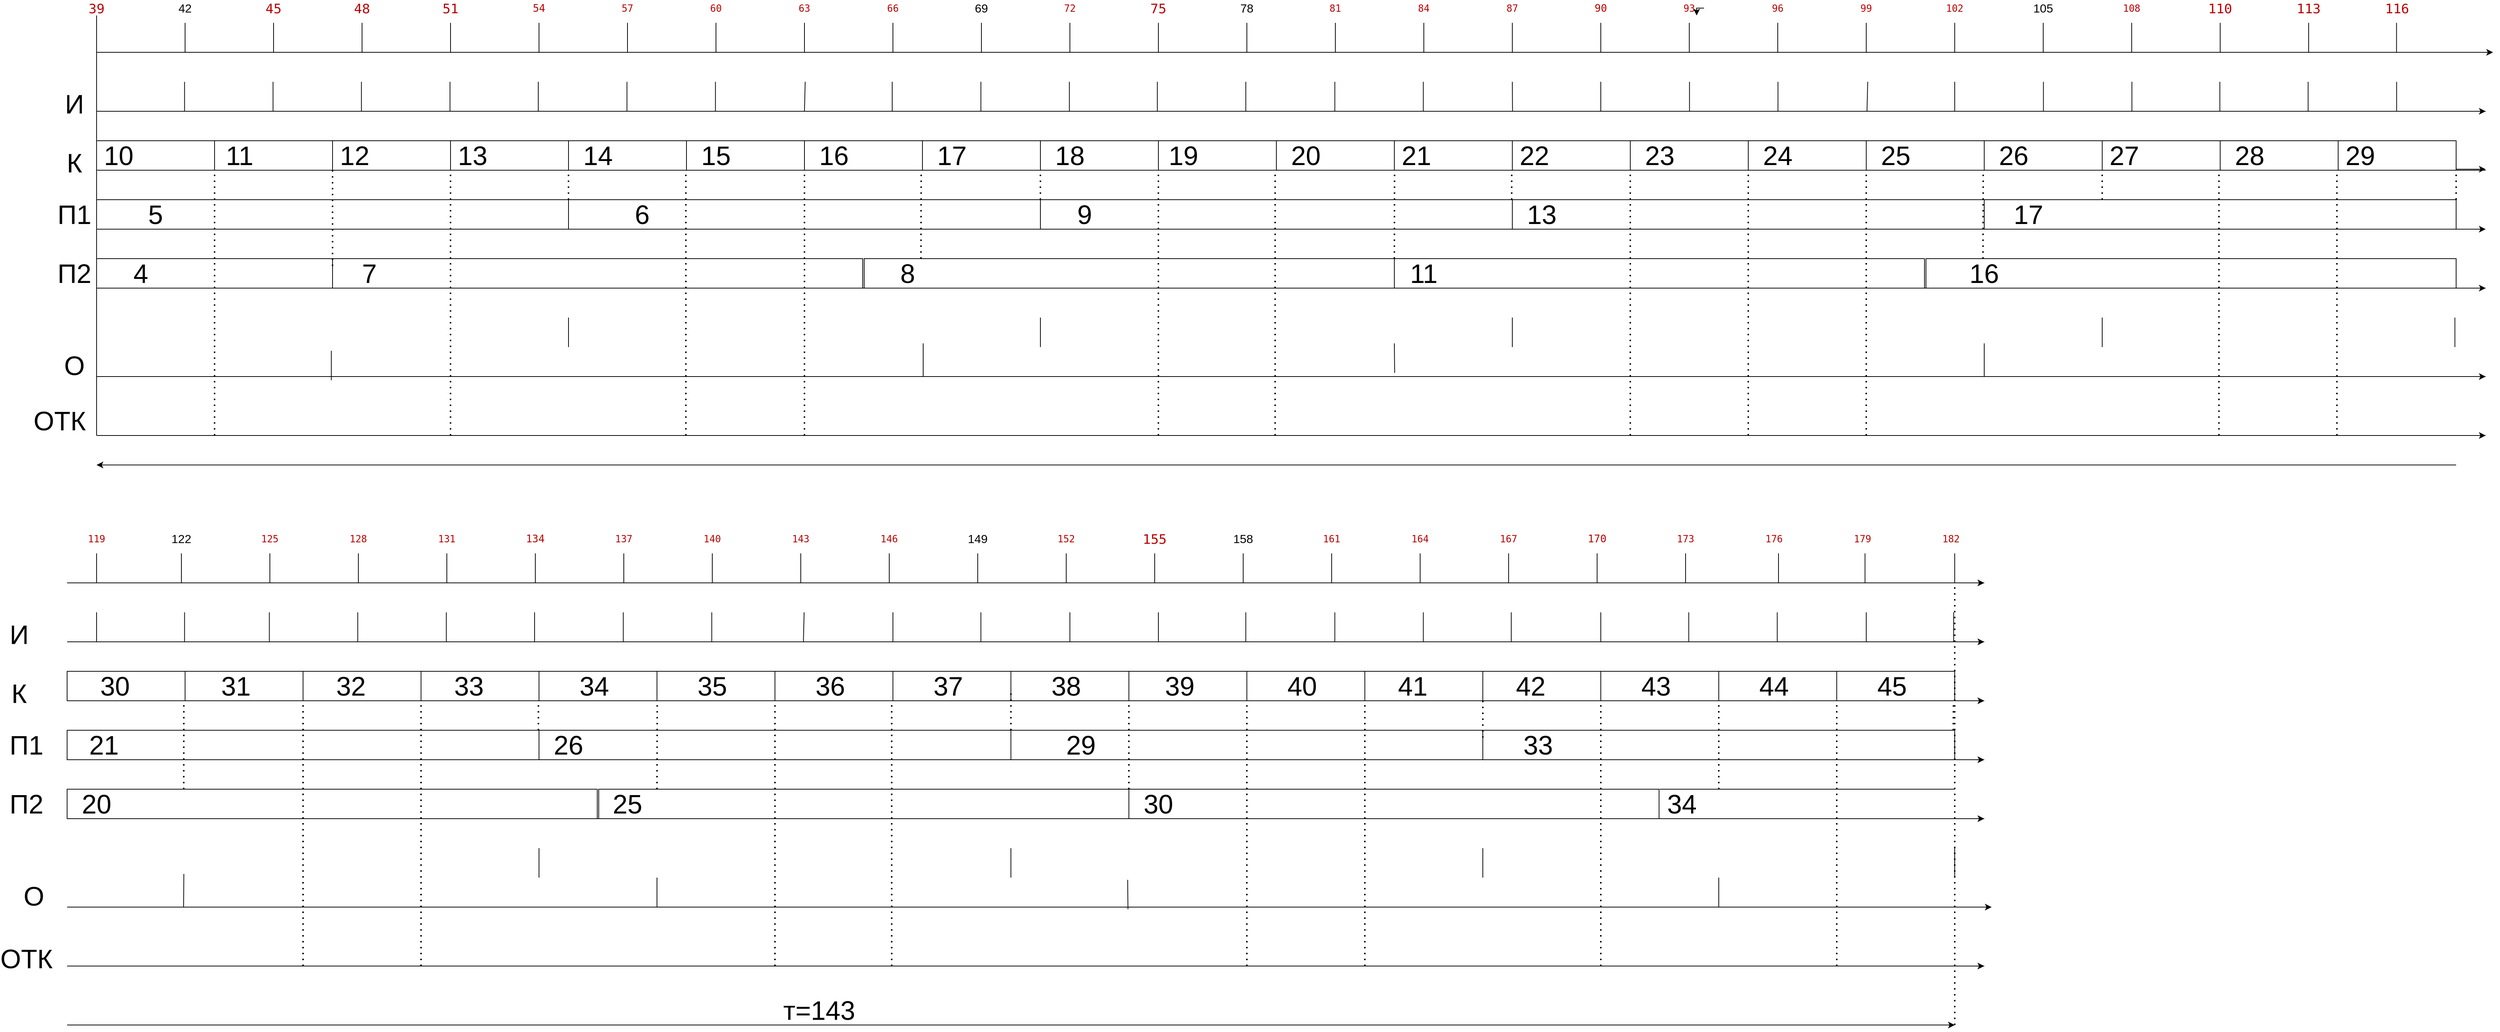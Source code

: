 <mxfile version="14.7.9" type="github">
  <diagram id="nJX8HH3Fw7ROnLO8BDh7" name="Page-1">
    <mxGraphModel dx="3693" dy="1590" grid="1" gridSize="10" guides="1" tooltips="1" connect="1" arrows="1" fold="1" page="1" pageScale="1" pageWidth="827" pageHeight="1169" math="0" shadow="0">
      <root>
        <mxCell id="0" />
        <mxCell id="1" parent="0" />
        <mxCell id="iMXSZHijQQc5wtzr5dYB-1" value="" style="endArrow=none;html=1;entryX=0.5;entryY=1;entryDx=0;entryDy=0;" parent="1" edge="1" target="iMXSZHijQQc5wtzr5dYB-27">
          <mxGeometry width="50" height="50" relative="1" as="geometry">
            <mxPoint x="200" y="680" as="sourcePoint" />
            <mxPoint x="200" y="80" as="targetPoint" />
          </mxGeometry>
        </mxCell>
        <mxCell id="iMXSZHijQQc5wtzr5dYB-3" value="" style="endArrow=none;html=1;" parent="1" edge="1">
          <mxGeometry width="50" height="50" relative="1" as="geometry">
            <mxPoint x="200" y="160" as="sourcePoint" />
            <mxPoint x="3430" y="160" as="targetPoint" />
          </mxGeometry>
        </mxCell>
        <mxCell id="iMXSZHijQQc5wtzr5dYB-4" value="" style="endArrow=none;html=1;" parent="1" edge="1">
          <mxGeometry width="50" height="50" relative="1" as="geometry">
            <mxPoint x="200" y="240" as="sourcePoint" />
            <mxPoint x="3440" y="240" as="targetPoint" />
          </mxGeometry>
        </mxCell>
        <mxCell id="iMXSZHijQQc5wtzr5dYB-8" value="" style="endArrow=none;html=1;" parent="1" edge="1">
          <mxGeometry width="50" height="50" relative="1" as="geometry">
            <mxPoint x="80" y="320" as="sourcePoint" />
            <mxPoint x="80" y="320" as="targetPoint" />
          </mxGeometry>
        </mxCell>
        <mxCell id="iMXSZHijQQc5wtzr5dYB-12" value="" style="endArrow=none;html=1;" parent="1" edge="1">
          <mxGeometry width="50" height="50" relative="1" as="geometry">
            <mxPoint x="440" y="160" as="sourcePoint" />
            <mxPoint x="440" y="120" as="targetPoint" />
          </mxGeometry>
        </mxCell>
        <mxCell id="iMXSZHijQQc5wtzr5dYB-13" value="" style="endArrow=none;html=1;" parent="1" edge="1">
          <mxGeometry width="50" height="50" relative="1" as="geometry">
            <mxPoint x="320" y="160" as="sourcePoint" />
            <mxPoint x="320" y="120" as="targetPoint" />
            <Array as="points" />
          </mxGeometry>
        </mxCell>
        <mxCell id="iMXSZHijQQc5wtzr5dYB-14" value="" style="endArrow=none;html=1;" parent="1" edge="1">
          <mxGeometry width="50" height="50" relative="1" as="geometry">
            <mxPoint x="200" y="160" as="sourcePoint" />
            <mxPoint x="200" y="120" as="targetPoint" />
          </mxGeometry>
        </mxCell>
        <mxCell id="iMXSZHijQQc5wtzr5dYB-15" value="" style="endArrow=none;html=1;" parent="1" edge="1">
          <mxGeometry width="50" height="50" relative="1" as="geometry">
            <mxPoint x="560" y="160" as="sourcePoint" />
            <mxPoint x="560" y="120" as="targetPoint" />
          </mxGeometry>
        </mxCell>
        <mxCell id="iMXSZHijQQc5wtzr5dYB-16" value="" style="endArrow=none;html=1;" parent="1" edge="1">
          <mxGeometry width="50" height="50" relative="1" as="geometry">
            <mxPoint x="680" y="160" as="sourcePoint" />
            <mxPoint x="680" y="120" as="targetPoint" />
          </mxGeometry>
        </mxCell>
        <mxCell id="iMXSZHijQQc5wtzr5dYB-17" value="" style="endArrow=none;html=1;" parent="1" edge="1">
          <mxGeometry width="50" height="50" relative="1" as="geometry">
            <mxPoint x="800" y="160" as="sourcePoint" />
            <mxPoint x="800" y="120" as="targetPoint" />
          </mxGeometry>
        </mxCell>
        <mxCell id="iMXSZHijQQc5wtzr5dYB-18" value="" style="endArrow=none;html=1;" parent="1" edge="1">
          <mxGeometry width="50" height="50" relative="1" as="geometry">
            <mxPoint x="920" y="160" as="sourcePoint" />
            <mxPoint x="920" y="120" as="targetPoint" />
          </mxGeometry>
        </mxCell>
        <mxCell id="iMXSZHijQQc5wtzr5dYB-19" value="" style="endArrow=none;html=1;" parent="1" edge="1">
          <mxGeometry width="50" height="50" relative="1" as="geometry">
            <mxPoint x="1040" y="160" as="sourcePoint" />
            <mxPoint x="1040" y="120" as="targetPoint" />
          </mxGeometry>
        </mxCell>
        <mxCell id="iMXSZHijQQc5wtzr5dYB-20" value="" style="endArrow=none;html=1;" parent="1" edge="1">
          <mxGeometry width="50" height="50" relative="1" as="geometry">
            <mxPoint x="1160" y="160" as="sourcePoint" />
            <mxPoint x="1160" y="120" as="targetPoint" />
          </mxGeometry>
        </mxCell>
        <mxCell id="iMXSZHijQQc5wtzr5dYB-21" value="" style="endArrow=none;html=1;" parent="1" edge="1">
          <mxGeometry width="50" height="50" relative="1" as="geometry">
            <mxPoint x="1280" y="160" as="sourcePoint" />
            <mxPoint x="1280" y="120" as="targetPoint" />
          </mxGeometry>
        </mxCell>
        <mxCell id="iMXSZHijQQc5wtzr5dYB-22" value="" style="endArrow=none;html=1;" parent="1" edge="1">
          <mxGeometry width="50" height="50" relative="1" as="geometry">
            <mxPoint x="1400" y="160" as="sourcePoint" />
            <mxPoint x="1400" y="120" as="targetPoint" />
          </mxGeometry>
        </mxCell>
        <mxCell id="iMXSZHijQQc5wtzr5dYB-23" value="" style="endArrow=none;html=1;startArrow=none;" parent="1" edge="1">
          <mxGeometry width="50" height="50" relative="1" as="geometry">
            <mxPoint x="1640" y="160" as="sourcePoint" />
            <mxPoint x="1640" y="120" as="targetPoint" />
          </mxGeometry>
        </mxCell>
        <mxCell id="iMXSZHijQQc5wtzr5dYB-24" value="" style="endArrow=none;html=1;" parent="1" edge="1">
          <mxGeometry width="50" height="50" relative="1" as="geometry">
            <mxPoint x="1520" y="160" as="sourcePoint" />
            <mxPoint x="1520" y="120" as="targetPoint" />
          </mxGeometry>
        </mxCell>
        <mxCell id="iMXSZHijQQc5wtzr5dYB-27" value="&lt;font color=&quot;rgba(0, 0, 0, 0)&quot; face=&quot;monospace&quot;&gt;&lt;span style=&quot;font-size: 0px&quot;&gt;3&lt;/span&gt;&lt;font style=&quot;font-size: 18px&quot;&gt;39&lt;/font&gt;&lt;/font&gt;" style="text;html=1;strokeColor=none;fillColor=none;align=center;verticalAlign=middle;whiteSpace=wrap;rounded=0;" parent="1" vertex="1">
          <mxGeometry x="180" y="90" width="40" height="20" as="geometry" />
        </mxCell>
        <mxCell id="iMXSZHijQQc5wtzr5dYB-29" value="&lt;font color=&quot;#ba0000&quot; face=&quot;monospace&quot;&gt;&lt;span style=&quot;font-size: 0px&quot;&gt;45&lt;/span&gt;&lt;font style=&quot;font-size: 18px&quot;&gt;45&lt;/font&gt;&lt;/font&gt;" style="text;html=1;strokeColor=none;fillColor=none;align=center;verticalAlign=middle;whiteSpace=wrap;rounded=0;" parent="1" vertex="1">
          <mxGeometry x="420" y="90" width="40" height="20" as="geometry" />
        </mxCell>
        <mxCell id="iMXSZHijQQc5wtzr5dYB-30" value="&lt;font size=&quot;3&quot;&gt;42&lt;/font&gt;" style="text;html=1;strokeColor=none;fillColor=none;align=center;verticalAlign=middle;whiteSpace=wrap;rounded=0;" parent="1" vertex="1">
          <mxGeometry x="300" y="90" width="40" height="20" as="geometry" />
        </mxCell>
        <mxCell id="iMXSZHijQQc5wtzr5dYB-34" value="&lt;font color=&quot;#ba0000&quot; face=&quot;monospace&quot;&gt;&lt;span style=&quot;font-size: 0px&quot;&gt;48&lt;/span&gt;&lt;font style=&quot;font-size: 18px&quot;&gt;48&lt;/font&gt;&lt;/font&gt;" style="text;html=1;strokeColor=none;fillColor=none;align=center;verticalAlign=middle;whiteSpace=wrap;rounded=0;" parent="1" vertex="1">
          <mxGeometry x="540" y="90" width="40" height="20" as="geometry" />
        </mxCell>
        <mxCell id="iMXSZHijQQc5wtzr5dYB-35" value="&lt;font color=&quot;#ba0000&quot; face=&quot;monospace&quot;&gt;&lt;span style=&quot;font-size: 0px&quot;&gt;57&lt;/span&gt;&lt;font size=&quot;3&quot;&gt;57&lt;/font&gt;&lt;/font&gt;" style="text;html=1;strokeColor=none;fillColor=none;align=center;verticalAlign=middle;whiteSpace=wrap;rounded=0;" parent="1" vertex="1">
          <mxGeometry x="900" y="90" width="40" height="20" as="geometry" />
        </mxCell>
        <mxCell id="iMXSZHijQQc5wtzr5dYB-36" value="&lt;font color=&quot;#ba0000&quot; face=&quot;monospace&quot;&gt;&lt;span style=&quot;font-size: 14px&quot;&gt;54&lt;/span&gt;&lt;/font&gt;" style="text;html=1;strokeColor=none;fillColor=none;align=center;verticalAlign=middle;whiteSpace=wrap;rounded=0;" parent="1" vertex="1">
          <mxGeometry x="780" y="90" width="40" height="20" as="geometry" />
        </mxCell>
        <mxCell id="iMXSZHijQQc5wtzr5dYB-37" value="&lt;font color=&quot;#ba0000&quot; face=&quot;monospace&quot;&gt;&lt;span style=&quot;font-size: 0px&quot;&gt;5&lt;/span&gt;&lt;font style=&quot;font-size: 18px&quot;&gt;51&lt;/font&gt;&lt;/font&gt;" style="text;html=1;strokeColor=none;fillColor=none;align=center;verticalAlign=middle;whiteSpace=wrap;rounded=0;" parent="1" vertex="1">
          <mxGeometry x="660" y="90" width="40" height="20" as="geometry" />
        </mxCell>
        <mxCell id="iMXSZHijQQc5wtzr5dYB-40" value="&lt;font color=&quot;#ba0000&quot; face=&quot;monospace&quot;&gt;&lt;span style=&quot;font-size: 0px&quot;&gt;66&lt;/span&gt;&lt;font size=&quot;3&quot;&gt;66&lt;/font&gt;&lt;/font&gt;" style="text;html=1;strokeColor=none;fillColor=none;align=center;verticalAlign=middle;whiteSpace=wrap;rounded=0;" parent="1" vertex="1">
          <mxGeometry x="1260" y="90" width="40" height="20" as="geometry" />
        </mxCell>
        <mxCell id="iMXSZHijQQc5wtzr5dYB-41" value="&lt;font color=&quot;#ba0000&quot; face=&quot;monospace&quot;&gt;&lt;span style=&quot;font-size: 0px&quot;&gt;6&lt;/span&gt;&lt;font size=&quot;3&quot;&gt;63&lt;/font&gt;&lt;/font&gt;" style="text;html=1;strokeColor=none;fillColor=none;align=center;verticalAlign=middle;whiteSpace=wrap;rounded=0;" parent="1" vertex="1">
          <mxGeometry x="1140" y="90" width="40" height="20" as="geometry" />
        </mxCell>
        <mxCell id="iMXSZHijQQc5wtzr5dYB-42" value="&lt;font color=&quot;#ba0000&quot; face=&quot;monospace&quot;&gt;&lt;span style=&quot;font-size: 0px&quot;&gt;6&lt;/span&gt;&lt;font size=&quot;3&quot;&gt;60&lt;/font&gt;&lt;/font&gt;" style="text;html=1;strokeColor=none;fillColor=none;align=center;verticalAlign=middle;whiteSpace=wrap;rounded=0;" parent="1" vertex="1">
          <mxGeometry x="1020" y="90" width="40" height="20" as="geometry" />
        </mxCell>
        <mxCell id="iMXSZHijQQc5wtzr5dYB-43" value="&lt;font color=&quot;#ba0000&quot; face=&quot;monospace&quot;&gt;&lt;font style=&quot;font-size: 18px&quot;&gt;75&lt;/font&gt;&lt;/font&gt;" style="text;html=1;strokeColor=none;fillColor=none;align=center;verticalAlign=middle;whiteSpace=wrap;rounded=0;" parent="1" vertex="1">
          <mxGeometry x="1620" y="90" width="40" height="20" as="geometry" />
        </mxCell>
        <mxCell id="iMXSZHijQQc5wtzr5dYB-44" value="&lt;font color=&quot;#ba0000&quot; face=&quot;monospace&quot;&gt;&lt;span style=&quot;font-size: 0px&quot;&gt;72&lt;/span&gt;&lt;font size=&quot;3&quot;&gt;72&lt;/font&gt;&lt;/font&gt;" style="text;html=1;strokeColor=none;fillColor=none;align=center;verticalAlign=middle;whiteSpace=wrap;rounded=0;" parent="1" vertex="1">
          <mxGeometry x="1500" y="90" width="40" height="20" as="geometry" />
        </mxCell>
        <mxCell id="iMXSZHijQQc5wtzr5dYB-46" value="" style="endArrow=none;html=1;" parent="1" edge="1">
          <mxGeometry width="50" height="50" relative="1" as="geometry">
            <mxPoint x="200" y="240" as="sourcePoint" />
            <mxPoint x="200" y="200" as="targetPoint" />
          </mxGeometry>
        </mxCell>
        <mxCell id="iMXSZHijQQc5wtzr5dYB-47" value="" style="endArrow=none;html=1;" parent="1" edge="1">
          <mxGeometry width="50" height="50" relative="1" as="geometry">
            <mxPoint x="679.29" y="240" as="sourcePoint" />
            <mxPoint x="679.29" y="200" as="targetPoint" />
          </mxGeometry>
        </mxCell>
        <mxCell id="iMXSZHijQQc5wtzr5dYB-49" value="" style="endArrow=none;html=1;" parent="1" edge="1">
          <mxGeometry width="50" height="50" relative="1" as="geometry">
            <mxPoint x="559.17" y="240" as="sourcePoint" />
            <mxPoint x="559.17" y="200" as="targetPoint" />
          </mxGeometry>
        </mxCell>
        <mxCell id="iMXSZHijQQc5wtzr5dYB-50" value="" style="endArrow=none;html=1;" parent="1" edge="1">
          <mxGeometry width="50" height="50" relative="1" as="geometry">
            <mxPoint x="439.29" y="240" as="sourcePoint" />
            <mxPoint x="439.29" y="200" as="targetPoint" />
          </mxGeometry>
        </mxCell>
        <mxCell id="iMXSZHijQQc5wtzr5dYB-51" value="" style="endArrow=none;html=1;" parent="1" edge="1">
          <mxGeometry width="50" height="50" relative="1" as="geometry">
            <mxPoint x="319.29" y="240" as="sourcePoint" />
            <mxPoint x="319.29" y="200" as="targetPoint" />
          </mxGeometry>
        </mxCell>
        <mxCell id="iMXSZHijQQc5wtzr5dYB-52" value="" style="rounded=0;whiteSpace=wrap;html=1;" parent="1" vertex="1">
          <mxGeometry x="200" y="280" width="160" height="40" as="geometry" />
        </mxCell>
        <mxCell id="iMXSZHijQQc5wtzr5dYB-53" value="" style="rounded=0;whiteSpace=wrap;html=1;" parent="1" vertex="1">
          <mxGeometry x="360" y="280" width="160" height="40" as="geometry" />
        </mxCell>
        <mxCell id="iMXSZHijQQc5wtzr5dYB-54" value="&lt;font style=&quot;font-size: 36px&quot;&gt;10&lt;/font&gt;" style="text;html=1;strokeColor=none;fillColor=none;align=center;verticalAlign=middle;whiteSpace=wrap;rounded=0;" parent="1" vertex="1">
          <mxGeometry x="210" y="290" width="40" height="20" as="geometry" />
        </mxCell>
        <mxCell id="iMXSZHijQQc5wtzr5dYB-55" value="" style="rounded=0;whiteSpace=wrap;html=1;" parent="1" vertex="1">
          <mxGeometry x="1000" y="280" width="160" height="40" as="geometry" />
        </mxCell>
        <mxCell id="iMXSZHijQQc5wtzr5dYB-56" value="" style="rounded=0;whiteSpace=wrap;html=1;" parent="1" vertex="1">
          <mxGeometry x="840" y="280" width="160" height="40" as="geometry" />
        </mxCell>
        <mxCell id="iMXSZHijQQc5wtzr5dYB-57" value="" style="rounded=0;whiteSpace=wrap;html=1;" parent="1" vertex="1">
          <mxGeometry x="680" y="280" width="160" height="40" as="geometry" />
        </mxCell>
        <mxCell id="iMXSZHijQQc5wtzr5dYB-58" value="" style="rounded=0;whiteSpace=wrap;html=1;" parent="1" vertex="1">
          <mxGeometry x="520" y="280" width="160" height="40" as="geometry" />
        </mxCell>
        <mxCell id="iMXSZHijQQc5wtzr5dYB-59" value="" style="rounded=0;whiteSpace=wrap;html=1;" parent="1" vertex="1">
          <mxGeometry x="1160" y="280" width="160" height="40" as="geometry" />
        </mxCell>
        <mxCell id="iMXSZHijQQc5wtzr5dYB-60" value="" style="rounded=0;whiteSpace=wrap;html=1;" parent="1" vertex="1">
          <mxGeometry x="1320" y="280" width="160" height="40" as="geometry" />
        </mxCell>
        <mxCell id="iMXSZHijQQc5wtzr5dYB-61" value="" style="rounded=0;whiteSpace=wrap;html=1;" parent="1" vertex="1">
          <mxGeometry x="1480" y="280" width="160" height="40" as="geometry" />
        </mxCell>
        <mxCell id="iMXSZHijQQc5wtzr5dYB-63" value="" style="endArrow=none;html=1;" parent="1" edge="1">
          <mxGeometry width="50" height="50" relative="1" as="geometry">
            <mxPoint x="200" y="400" as="sourcePoint" />
            <mxPoint x="1660" y="400" as="targetPoint" />
          </mxGeometry>
        </mxCell>
        <mxCell id="iMXSZHijQQc5wtzr5dYB-69" value="" style="endArrow=none;html=1;startArrow=none;exitX=1;exitY=1;exitDx=0;exitDy=0;" parent="1" source="vV5gT7rGuwCmQTf4k3ZP-75" edge="1">
          <mxGeometry width="50" height="50" relative="1" as="geometry">
            <mxPoint x="200" y="480" as="sourcePoint" />
            <mxPoint x="3440" y="480" as="targetPoint" />
          </mxGeometry>
        </mxCell>
        <mxCell id="iMXSZHijQQc5wtzr5dYB-70" value="&lt;font style=&quot;font-size: 36px&quot;&gt;11&lt;/font&gt;" style="text;html=1;strokeColor=none;fillColor=none;align=center;verticalAlign=middle;whiteSpace=wrap;rounded=0;" parent="1" vertex="1">
          <mxGeometry x="374" y="290" width="40" height="20" as="geometry" />
        </mxCell>
        <mxCell id="iMXSZHijQQc5wtzr5dYB-71" value="&lt;span style=&quot;font-size: 36px&quot;&gt;12&lt;/span&gt;" style="text;html=1;strokeColor=none;fillColor=none;align=center;verticalAlign=middle;whiteSpace=wrap;rounded=0;" parent="1" vertex="1">
          <mxGeometry x="530" y="290" width="40" height="20" as="geometry" />
        </mxCell>
        <mxCell id="iMXSZHijQQc5wtzr5dYB-72" value="&lt;font style=&quot;font-size: 36px&quot;&gt;13&lt;/font&gt;" style="text;html=1;strokeColor=none;fillColor=none;align=center;verticalAlign=middle;whiteSpace=wrap;rounded=0;" parent="1" vertex="1">
          <mxGeometry x="690" y="290" width="40" height="20" as="geometry" />
        </mxCell>
        <mxCell id="iMXSZHijQQc5wtzr5dYB-73" value="&lt;font style=&quot;font-size: 36px&quot;&gt;14&lt;/font&gt;" style="text;html=1;strokeColor=none;fillColor=none;align=center;verticalAlign=middle;whiteSpace=wrap;rounded=0;" parent="1" vertex="1">
          <mxGeometry x="860" y="290" width="40" height="20" as="geometry" />
        </mxCell>
        <mxCell id="iMXSZHijQQc5wtzr5dYB-78" value="" style="rounded=0;whiteSpace=wrap;html=1;" parent="1" vertex="1">
          <mxGeometry x="200" y="360" width="640" height="40" as="geometry" />
        </mxCell>
        <mxCell id="iMXSZHijQQc5wtzr5dYB-80" value="" style="rounded=0;whiteSpace=wrap;html=1;" parent="1" vertex="1">
          <mxGeometry x="840" y="360" width="640" height="40" as="geometry" />
        </mxCell>
        <mxCell id="iMXSZHijQQc5wtzr5dYB-87" value="" style="endArrow=none;html=1;" parent="1" edge="1">
          <mxGeometry width="50" height="50" relative="1" as="geometry">
            <mxPoint x="1399.29" y="240" as="sourcePoint" />
            <mxPoint x="1399.29" y="200" as="targetPoint" />
          </mxGeometry>
        </mxCell>
        <mxCell id="iMXSZHijQQc5wtzr5dYB-88" value="" style="endArrow=none;html=1;" parent="1" edge="1">
          <mxGeometry width="50" height="50" relative="1" as="geometry">
            <mxPoint x="1279" y="240" as="sourcePoint" />
            <mxPoint x="1279" y="200" as="targetPoint" />
          </mxGeometry>
        </mxCell>
        <mxCell id="iMXSZHijQQc5wtzr5dYB-89" value="" style="endArrow=none;html=1;" parent="1" edge="1">
          <mxGeometry width="50" height="50" relative="1" as="geometry">
            <mxPoint x="1160" y="240" as="sourcePoint" />
            <mxPoint x="1161" y="200" as="targetPoint" />
          </mxGeometry>
        </mxCell>
        <mxCell id="iMXSZHijQQc5wtzr5dYB-90" value="" style="endArrow=none;html=1;" parent="1" edge="1">
          <mxGeometry width="50" height="50" relative="1" as="geometry">
            <mxPoint x="1039.29" y="240" as="sourcePoint" />
            <mxPoint x="1039.29" y="200" as="targetPoint" />
          </mxGeometry>
        </mxCell>
        <mxCell id="iMXSZHijQQc5wtzr5dYB-91" value="" style="endArrow=none;html=1;" parent="1" edge="1">
          <mxGeometry width="50" height="50" relative="1" as="geometry">
            <mxPoint x="919.29" y="240" as="sourcePoint" />
            <mxPoint x="919.29" y="200" as="targetPoint" />
          </mxGeometry>
        </mxCell>
        <mxCell id="iMXSZHijQQc5wtzr5dYB-92" value="" style="endArrow=none;html=1;" parent="1" edge="1">
          <mxGeometry width="50" height="50" relative="1" as="geometry">
            <mxPoint x="799" y="240" as="sourcePoint" />
            <mxPoint x="799" y="200" as="targetPoint" />
          </mxGeometry>
        </mxCell>
        <mxCell id="iMXSZHijQQc5wtzr5dYB-93" value="" style="endArrow=none;html=1;" parent="1" edge="1">
          <mxGeometry width="50" height="50" relative="1" as="geometry">
            <mxPoint x="1638.57" y="240" as="sourcePoint" />
            <mxPoint x="1638.57" y="200" as="targetPoint" />
          </mxGeometry>
        </mxCell>
        <mxCell id="iMXSZHijQQc5wtzr5dYB-94" value="" style="endArrow=none;html=1;" parent="1" edge="1">
          <mxGeometry width="50" height="50" relative="1" as="geometry">
            <mxPoint x="1519.29" y="240" as="sourcePoint" />
            <mxPoint x="1519.29" y="200" as="targetPoint" />
          </mxGeometry>
        </mxCell>
        <mxCell id="iMXSZHijQQc5wtzr5dYB-100" value="" style="endArrow=none;html=1;" parent="1" edge="1">
          <mxGeometry width="50" height="50" relative="1" as="geometry">
            <mxPoint x="200" y="600" as="sourcePoint" />
            <mxPoint x="3440" y="600" as="targetPoint" />
          </mxGeometry>
        </mxCell>
        <mxCell id="iMXSZHijQQc5wtzr5dYB-102" value="" style="endArrow=none;html=1;" parent="1" edge="1">
          <mxGeometry width="50" height="50" relative="1" as="geometry">
            <mxPoint x="840" y="560" as="sourcePoint" />
            <mxPoint x="840" y="520" as="targetPoint" />
            <Array as="points">
              <mxPoint x="840" y="550" />
            </Array>
          </mxGeometry>
        </mxCell>
        <mxCell id="iMXSZHijQQc5wtzr5dYB-103" value="" style="endArrow=none;html=1;" parent="1" edge="1">
          <mxGeometry width="50" height="50" relative="1" as="geometry">
            <mxPoint x="518.33" y="605" as="sourcePoint" />
            <mxPoint x="518.33" y="565" as="targetPoint" />
          </mxGeometry>
        </mxCell>
        <mxCell id="iMXSZHijQQc5wtzr5dYB-104" value="" style="endArrow=none;html=1;" parent="1" edge="1">
          <mxGeometry width="50" height="50" relative="1" as="geometry">
            <mxPoint x="1480.0" y="560" as="sourcePoint" />
            <mxPoint x="1480.0" y="520" as="targetPoint" />
          </mxGeometry>
        </mxCell>
        <mxCell id="iMXSZHijQQc5wtzr5dYB-106" value="" style="endArrow=none;html=1;" parent="1" edge="1">
          <mxGeometry width="50" height="50" relative="1" as="geometry">
            <mxPoint x="2120" y="560" as="sourcePoint" />
            <mxPoint x="2120" y="520" as="targetPoint" />
          </mxGeometry>
        </mxCell>
        <mxCell id="iMXSZHijQQc5wtzr5dYB-108" value="" style="endArrow=none;html=1;" parent="1" edge="1">
          <mxGeometry width="50" height="50" relative="1" as="geometry">
            <mxPoint x="1321" y="600" as="sourcePoint" />
            <mxPoint x="1321.0" y="555" as="targetPoint" />
          </mxGeometry>
        </mxCell>
        <mxCell id="iMXSZHijQQc5wtzr5dYB-110" value="" style="endArrow=none;html=1;" parent="1" edge="1">
          <mxGeometry width="50" height="50" relative="1" as="geometry">
            <mxPoint x="2760" y="600" as="sourcePoint" />
            <mxPoint x="2760" y="555" as="targetPoint" />
          </mxGeometry>
        </mxCell>
        <mxCell id="iMXSZHijQQc5wtzr5dYB-111" value="" style="endArrow=none;html=1;" parent="1" edge="1">
          <mxGeometry width="50" height="50" relative="1" as="geometry">
            <mxPoint x="1960.43" y="595" as="sourcePoint" />
            <mxPoint x="1960" y="555" as="targetPoint" />
          </mxGeometry>
        </mxCell>
        <mxCell id="vV5gT7rGuwCmQTf4k3ZP-3" value="&lt;font size=&quot;3&quot;&gt;69&lt;/font&gt;" style="text;html=1;strokeColor=none;fillColor=none;align=center;verticalAlign=middle;whiteSpace=wrap;rounded=0;" vertex="1" parent="1">
          <mxGeometry x="1380" y="90" width="40" height="20" as="geometry" />
        </mxCell>
        <mxCell id="vV5gT7rGuwCmQTf4k3ZP-6" value="" style="endArrow=none;html=1;" edge="1" parent="1">
          <mxGeometry width="50" height="50" relative="1" as="geometry">
            <mxPoint x="200" y="680" as="sourcePoint" />
            <mxPoint x="3440" y="680" as="targetPoint" />
          </mxGeometry>
        </mxCell>
        <mxCell id="vV5gT7rGuwCmQTf4k3ZP-9" value="" style="endArrow=none;html=1;" edge="1" parent="1">
          <mxGeometry width="50" height="50" relative="1" as="geometry">
            <mxPoint x="200" y="440" as="sourcePoint" />
            <mxPoint x="520" y="440" as="targetPoint" />
          </mxGeometry>
        </mxCell>
        <mxCell id="vV5gT7rGuwCmQTf4k3ZP-10" value="" style="endArrow=none;html=1;" edge="1" parent="1">
          <mxGeometry width="50" height="50" relative="1" as="geometry">
            <mxPoint x="520" y="480" as="sourcePoint" />
            <mxPoint x="520" y="440" as="targetPoint" />
          </mxGeometry>
        </mxCell>
        <mxCell id="vV5gT7rGuwCmQTf4k3ZP-11" value="" style="rounded=0;whiteSpace=wrap;html=1;" vertex="1" parent="1">
          <mxGeometry x="520" y="440" width="719" height="40" as="geometry" />
        </mxCell>
        <mxCell id="vV5gT7rGuwCmQTf4k3ZP-13" value="" style="rounded=0;whiteSpace=wrap;html=1;" vertex="1" parent="1">
          <mxGeometry x="1640" y="280" width="160" height="40" as="geometry" />
        </mxCell>
        <mxCell id="vV5gT7rGuwCmQTf4k3ZP-14" value="" style="rounded=0;whiteSpace=wrap;html=1;" vertex="1" parent="1">
          <mxGeometry x="1800" y="280" width="160" height="40" as="geometry" />
        </mxCell>
        <mxCell id="vV5gT7rGuwCmQTf4k3ZP-15" value="" style="rounded=0;whiteSpace=wrap;html=1;" vertex="1" parent="1">
          <mxGeometry x="1960" y="280" width="160" height="40" as="geometry" />
        </mxCell>
        <mxCell id="vV5gT7rGuwCmQTf4k3ZP-16" value="" style="rounded=0;whiteSpace=wrap;html=1;" vertex="1" parent="1">
          <mxGeometry x="2120" y="280" width="160" height="40" as="geometry" />
        </mxCell>
        <mxCell id="vV5gT7rGuwCmQTf4k3ZP-17" value="" style="rounded=0;whiteSpace=wrap;html=1;" vertex="1" parent="1">
          <mxGeometry x="2280" y="280" width="160" height="40" as="geometry" />
        </mxCell>
        <mxCell id="vV5gT7rGuwCmQTf4k3ZP-20" value="" style="rounded=0;whiteSpace=wrap;html=1;" vertex="1" parent="1">
          <mxGeometry x="2440" y="280" width="160" height="40" as="geometry" />
        </mxCell>
        <mxCell id="vV5gT7rGuwCmQTf4k3ZP-21" value="" style="rounded=0;whiteSpace=wrap;html=1;" vertex="1" parent="1">
          <mxGeometry x="2600" y="280" width="160" height="40" as="geometry" />
        </mxCell>
        <mxCell id="vV5gT7rGuwCmQTf4k3ZP-22" value="" style="rounded=0;whiteSpace=wrap;html=1;" vertex="1" parent="1">
          <mxGeometry x="2760" y="280" width="160" height="40" as="geometry" />
        </mxCell>
        <mxCell id="vV5gT7rGuwCmQTf4k3ZP-23" value="" style="rounded=0;whiteSpace=wrap;html=1;" vertex="1" parent="1">
          <mxGeometry x="2920" y="280" width="160" height="40" as="geometry" />
        </mxCell>
        <mxCell id="vV5gT7rGuwCmQTf4k3ZP-25" value="" style="rounded=0;whiteSpace=wrap;html=1;" vertex="1" parent="1">
          <mxGeometry x="3080" y="280" width="160" height="40" as="geometry" />
        </mxCell>
        <mxCell id="vV5gT7rGuwCmQTf4k3ZP-26" value="&lt;font style=&quot;font-size: 36px&quot;&gt;15&lt;/font&gt;" style="text;html=1;strokeColor=none;fillColor=none;align=center;verticalAlign=middle;whiteSpace=wrap;rounded=0;" vertex="1" parent="1">
          <mxGeometry x="1020" y="290" width="40" height="20" as="geometry" />
        </mxCell>
        <mxCell id="vV5gT7rGuwCmQTf4k3ZP-27" value="&lt;font style=&quot;font-size: 36px&quot;&gt;18&lt;/font&gt;" style="text;html=1;strokeColor=none;fillColor=none;align=center;verticalAlign=middle;whiteSpace=wrap;rounded=0;" vertex="1" parent="1">
          <mxGeometry x="1500" y="290" width="40" height="20" as="geometry" />
        </mxCell>
        <mxCell id="vV5gT7rGuwCmQTf4k3ZP-28" value="&lt;font style=&quot;font-size: 36px&quot;&gt;17&lt;/font&gt;" style="text;html=1;strokeColor=none;fillColor=none;align=center;verticalAlign=middle;whiteSpace=wrap;rounded=0;" vertex="1" parent="1">
          <mxGeometry x="1340" y="290" width="40" height="20" as="geometry" />
        </mxCell>
        <mxCell id="vV5gT7rGuwCmQTf4k3ZP-29" value="&lt;font style=&quot;font-size: 36px&quot;&gt;16&lt;/font&gt;" style="text;html=1;strokeColor=none;fillColor=none;align=center;verticalAlign=middle;whiteSpace=wrap;rounded=0;" vertex="1" parent="1">
          <mxGeometry x="1180" y="290" width="40" height="20" as="geometry" />
        </mxCell>
        <mxCell id="vV5gT7rGuwCmQTf4k3ZP-32" value="&lt;font style=&quot;font-size: 36px&quot;&gt;22&lt;/font&gt;" style="text;html=1;strokeColor=none;fillColor=none;align=center;verticalAlign=middle;whiteSpace=wrap;rounded=0;" vertex="1" parent="1">
          <mxGeometry x="2130" y="290" width="40" height="20" as="geometry" />
        </mxCell>
        <mxCell id="vV5gT7rGuwCmQTf4k3ZP-33" value="&lt;font style=&quot;font-size: 36px&quot;&gt;21&lt;/font&gt;" style="text;html=1;strokeColor=none;fillColor=none;align=center;verticalAlign=middle;whiteSpace=wrap;rounded=0;" vertex="1" parent="1">
          <mxGeometry x="1970" y="290" width="40" height="20" as="geometry" />
        </mxCell>
        <mxCell id="vV5gT7rGuwCmQTf4k3ZP-34" value="&lt;font style=&quot;font-size: 36px&quot;&gt;20&lt;/font&gt;" style="text;html=1;strokeColor=none;fillColor=none;align=center;verticalAlign=middle;whiteSpace=wrap;rounded=0;" vertex="1" parent="1">
          <mxGeometry x="1820" y="290" width="40" height="20" as="geometry" />
        </mxCell>
        <mxCell id="vV5gT7rGuwCmQTf4k3ZP-35" value="&lt;font style=&quot;font-size: 36px&quot;&gt;19&lt;/font&gt;" style="text;html=1;strokeColor=none;fillColor=none;align=center;verticalAlign=middle;whiteSpace=wrap;rounded=0;" vertex="1" parent="1">
          <mxGeometry x="1654" y="290" width="40" height="20" as="geometry" />
        </mxCell>
        <mxCell id="vV5gT7rGuwCmQTf4k3ZP-37" value="&lt;font style=&quot;font-size: 36px&quot;&gt;26&lt;/font&gt;" style="text;html=1;strokeColor=none;fillColor=none;align=center;verticalAlign=middle;whiteSpace=wrap;rounded=0;" vertex="1" parent="1">
          <mxGeometry x="2780" y="290" width="40" height="20" as="geometry" />
        </mxCell>
        <mxCell id="vV5gT7rGuwCmQTf4k3ZP-38" value="&lt;font style=&quot;font-size: 36px&quot;&gt;25&lt;/font&gt;" style="text;html=1;strokeColor=none;fillColor=none;align=center;verticalAlign=middle;whiteSpace=wrap;rounded=0;" vertex="1" parent="1">
          <mxGeometry x="2620" y="290" width="40" height="20" as="geometry" />
        </mxCell>
        <mxCell id="vV5gT7rGuwCmQTf4k3ZP-39" value="&lt;font style=&quot;font-size: 36px&quot;&gt;24&lt;/font&gt;" style="text;html=1;strokeColor=none;fillColor=none;align=center;verticalAlign=middle;whiteSpace=wrap;rounded=0;" vertex="1" parent="1">
          <mxGeometry x="2460" y="290" width="40" height="20" as="geometry" />
        </mxCell>
        <mxCell id="vV5gT7rGuwCmQTf4k3ZP-40" value="&lt;font style=&quot;font-size: 36px&quot;&gt;23&lt;/font&gt;" style="text;html=1;strokeColor=none;fillColor=none;align=center;verticalAlign=middle;whiteSpace=wrap;rounded=0;" vertex="1" parent="1">
          <mxGeometry x="2300" y="290" width="40" height="20" as="geometry" />
        </mxCell>
        <mxCell id="vV5gT7rGuwCmQTf4k3ZP-43" value="&lt;font style=&quot;font-size: 36px&quot;&gt;28&lt;/font&gt;" style="text;html=1;strokeColor=none;fillColor=none;align=center;verticalAlign=middle;whiteSpace=wrap;rounded=0;" vertex="1" parent="1">
          <mxGeometry x="3100" y="290" width="40" height="20" as="geometry" />
        </mxCell>
        <mxCell id="vV5gT7rGuwCmQTf4k3ZP-44" value="&lt;font style=&quot;font-size: 36px&quot;&gt;27&lt;/font&gt;" style="text;html=1;strokeColor=none;fillColor=none;align=center;verticalAlign=middle;whiteSpace=wrap;rounded=0;" vertex="1" parent="1">
          <mxGeometry x="2930" y="290" width="40" height="20" as="geometry" />
        </mxCell>
        <mxCell id="vV5gT7rGuwCmQTf4k3ZP-45" value="&lt;font style=&quot;font-size: 36px&quot;&gt;5&lt;/font&gt;" style="text;html=1;strokeColor=none;fillColor=none;align=center;verticalAlign=middle;whiteSpace=wrap;rounded=0;" vertex="1" parent="1">
          <mxGeometry x="260" y="370" width="40" height="20" as="geometry" />
        </mxCell>
        <mxCell id="vV5gT7rGuwCmQTf4k3ZP-46" value="&lt;font style=&quot;font-size: 36px&quot;&gt;6&lt;/font&gt;&lt;span style=&quot;color: rgba(0 , 0 , 0 , 0) ; font-family: monospace ; font-size: 0px&quot;&gt;%3CmxGraphModel%3E%3Croot%3E%3CmxCell%20id%3D%220%22%2F%3E%3CmxCell%20id%3D%221%22%20parent%3D%220%22%2F%3E%3CmxCell%20id%3D%222%22%20value%3D%22%26lt%3Bfont%20style%3D%26quot%3Bfont-size%3A%2036px%26quot%3B%26gt%3B5%26lt%3B%2Ffont%26gt%3B%22%20style%3D%22text%3Bhtml%3D1%3BstrokeColor%3Dnone%3BfillColor%3Dnone%3Balign%3Dcenter%3BverticalAlign%3Dmiddle%3BwhiteSpace%3Dwrap%3Brounded%3D0%3B%22%20vertex%3D%221%22%20parent%3D%221%22%3E%3CmxGeometry%20x%3D%22340%22%20y%3D%22370%22%20width%3D%2240%22%20height%3D%2220%22%20as%3D%22geometry%22%2F%3E%3C%2FmxCell%3E%3C%2Froot%3E%3C%2FmxGraphModel%3E&lt;/span&gt;" style="text;html=1;strokeColor=none;fillColor=none;align=center;verticalAlign=middle;whiteSpace=wrap;rounded=0;" vertex="1" parent="1">
          <mxGeometry x="920" y="370" width="40" height="20" as="geometry" />
        </mxCell>
        <mxCell id="vV5gT7rGuwCmQTf4k3ZP-47" value="&lt;font style=&quot;font-size: 36px&quot;&gt;7&lt;/font&gt;" style="text;html=1;strokeColor=none;fillColor=none;align=center;verticalAlign=middle;whiteSpace=wrap;rounded=0;" vertex="1" parent="1">
          <mxGeometry x="550" y="450" width="40" height="20" as="geometry" />
        </mxCell>
        <mxCell id="vV5gT7rGuwCmQTf4k3ZP-48" value="&lt;font style=&quot;font-size: 36px&quot;&gt;4&lt;/font&gt;" style="text;html=1;strokeColor=none;fillColor=none;align=center;verticalAlign=middle;whiteSpace=wrap;rounded=0;" vertex="1" parent="1">
          <mxGeometry x="240" y="450" width="40" height="20" as="geometry" />
        </mxCell>
        <mxCell id="vV5gT7rGuwCmQTf4k3ZP-53" value="&lt;font style=&quot;font-size: 36px&quot;&gt;П1&lt;/font&gt;" style="text;html=1;strokeColor=none;fillColor=none;align=center;verticalAlign=middle;whiteSpace=wrap;rounded=0;" vertex="1" parent="1">
          <mxGeometry x="150" y="370" width="40" height="20" as="geometry" />
        </mxCell>
        <mxCell id="vV5gT7rGuwCmQTf4k3ZP-54" value="&lt;font style=&quot;font-size: 36px&quot;&gt;К&lt;/font&gt;" style="text;html=1;strokeColor=none;fillColor=none;align=center;verticalAlign=middle;whiteSpace=wrap;rounded=0;" vertex="1" parent="1">
          <mxGeometry x="150" y="300" width="40" height="20" as="geometry" />
        </mxCell>
        <mxCell id="vV5gT7rGuwCmQTf4k3ZP-55" value="&lt;font style=&quot;font-size: 36px&quot;&gt;И&lt;/font&gt;" style="text;html=1;strokeColor=none;fillColor=none;align=center;verticalAlign=middle;whiteSpace=wrap;rounded=0;" vertex="1" parent="1">
          <mxGeometry x="150" y="220" width="40" height="20" as="geometry" />
        </mxCell>
        <mxCell id="vV5gT7rGuwCmQTf4k3ZP-58" value="&lt;font style=&quot;font-size: 36px&quot;&gt;О&lt;/font&gt;" style="text;html=1;strokeColor=none;fillColor=none;align=center;verticalAlign=middle;whiteSpace=wrap;rounded=0;" vertex="1" parent="1">
          <mxGeometry x="150" y="575" width="40" height="20" as="geometry" />
        </mxCell>
        <mxCell id="vV5gT7rGuwCmQTf4k3ZP-59" value="&lt;font style=&quot;font-size: 36px&quot;&gt;ОТК&lt;/font&gt;" style="text;html=1;strokeColor=none;fillColor=none;align=center;verticalAlign=middle;whiteSpace=wrap;rounded=0;" vertex="1" parent="1">
          <mxGeometry x="130" y="650" width="40" height="20" as="geometry" />
        </mxCell>
        <mxCell id="vV5gT7rGuwCmQTf4k3ZP-60" value="&lt;font style=&quot;font-size: 36px&quot;&gt;П2&lt;/font&gt;" style="text;html=1;strokeColor=none;fillColor=none;align=center;verticalAlign=middle;whiteSpace=wrap;rounded=0;" vertex="1" parent="1">
          <mxGeometry x="150" y="450" width="40" height="20" as="geometry" />
        </mxCell>
        <mxCell id="vV5gT7rGuwCmQTf4k3ZP-66" value="" style="rounded=0;whiteSpace=wrap;html=1;" vertex="1" parent="1">
          <mxGeometry x="3240" y="280" width="160" height="40" as="geometry" />
        </mxCell>
        <mxCell id="vV5gT7rGuwCmQTf4k3ZP-67" value="&lt;font style=&quot;font-size: 36px&quot;&gt;29&lt;/font&gt;" style="text;html=1;strokeColor=none;fillColor=none;align=center;verticalAlign=middle;whiteSpace=wrap;rounded=0;" vertex="1" parent="1">
          <mxGeometry x="3250" y="290" width="40" height="20" as="geometry" />
        </mxCell>
        <mxCell id="vV5gT7rGuwCmQTf4k3ZP-68" value="" style="rounded=0;whiteSpace=wrap;html=1;" vertex="1" parent="1">
          <mxGeometry x="1480" y="360" width="640" height="40" as="geometry" />
        </mxCell>
        <mxCell id="vV5gT7rGuwCmQTf4k3ZP-69" value="" style="rounded=0;whiteSpace=wrap;html=1;" vertex="1" parent="1">
          <mxGeometry x="2120" y="360" width="640" height="40" as="geometry" />
        </mxCell>
        <mxCell id="vV5gT7rGuwCmQTf4k3ZP-70" value="" style="rounded=0;whiteSpace=wrap;html=1;" vertex="1" parent="1">
          <mxGeometry x="2760" y="360" width="640" height="40" as="geometry" />
        </mxCell>
        <mxCell id="vV5gT7rGuwCmQTf4k3ZP-71" value="&lt;span style=&quot;font-size: 36px&quot;&gt;9&lt;/span&gt;&lt;span style=&quot;color: rgba(0 , 0 , 0 , 0) ; font-family: monospace ; font-size: 0px&quot;&gt;%3CmxGraphModel%3E%3Croot%3E%3CmxCell%20id%3D%220%22%2F%3E%3CmxCell%20id%3D%221%22%20parent%3D%220%22%2F%3E%3CmxCell%20id%3D%222%22%20value%3D%22%26lt%3Bfont%20style%3D%26quot%3Bfont-size%3A%2036px%26quot%3B%26gt%3B6%26lt%3B%2Ffont%26gt%3B%26lt%3Bspan%20style%3D%26quot%3Bcolor%3A%20rgba(0%20%2C%200%20%2C%200%20%2C%200)%20%3B%20font-family%3A%20monospace%20%3B%20font-size%3A%200px%26quot%3B%26gt%3B%253CmxGraphModel%253E%253Croot%253E%253CmxCell%2520id%253D%25220%2522%252F%253E%253CmxCell%2520id%253D%25221%2522%2520parent%253D%25220%2522%252F%253E%253CmxCell%2520id%253D%25222%2522%2520value%253D%2522%2526lt%253Bfont%2520style%253D%2526quot%253Bfont-size%253A%252036px%2526quot%253B%2526gt%253B5%2526lt%253B%252Ffont%2526gt%253B%2522%2520style%253D%2522text%253Bhtml%253D1%253BstrokeColor%253Dnone%253BfillColor%253Dnone%253Balign%253Dcenter%253BverticalAlign%253Dmiddle%253BwhiteSpace%253Dwrap%253Brounded%253D0%253B%2522%2520vertex%253D%25221%2522%2520parent%253D%25221%2522%253E%253CmxGeometry%2520x%253D%2522340%2522%2520y%253D%2522370%2522%2520width%253D%252240%2522%2520height%253D%252220%2522%2520as%253D%2522geometry%2522%252F%253E%253C%252FmxCell%253E%253C%252Froot%253E%253C%252FmxGraphModel%253E%26lt%3B%2Fspan%26gt%3B%22%20style%3D%22text%3Bhtml%3D1%3BstrokeColor%3Dnone%3BfillColor%3Dnone%3Balign%3Dcenter%3BverticalAlign%3Dmiddle%3BwhiteSpace%3Dwrap%3Brounded%3D0%3B%22%20vertex%3D%221%22%20parent%3D%221%22%3E%3CmxGeometry%20x%3D%22980%22%20y%3D%22370%22%20width%3D%2240%22%20height%3D%2220%22%20as%3D%22geometry%22%2F%3E%3C%2FmxCell%3E%3C%2Froot%3E%3C%2FmxGraphModel%3E&lt;/span&gt;" style="text;html=1;strokeColor=none;fillColor=none;align=center;verticalAlign=middle;whiteSpace=wrap;rounded=0;" vertex="1" parent="1">
          <mxGeometry x="1520" y="370" width="40" height="20" as="geometry" />
        </mxCell>
        <mxCell id="vV5gT7rGuwCmQTf4k3ZP-72" value="&lt;span style=&quot;font-size: 36px&quot;&gt;13&lt;/span&gt;" style="text;html=1;strokeColor=none;fillColor=none;align=center;verticalAlign=middle;whiteSpace=wrap;rounded=0;" vertex="1" parent="1">
          <mxGeometry x="2140" y="370" width="40" height="20" as="geometry" />
        </mxCell>
        <mxCell id="vV5gT7rGuwCmQTf4k3ZP-73" value="&lt;span style=&quot;font-size: 36px&quot;&gt;17&lt;/span&gt;" style="text;html=1;strokeColor=none;fillColor=none;align=center;verticalAlign=middle;whiteSpace=wrap;rounded=0;" vertex="1" parent="1">
          <mxGeometry x="2800" y="370" width="40" height="20" as="geometry" />
        </mxCell>
        <mxCell id="vV5gT7rGuwCmQTf4k3ZP-74" value="" style="rounded=0;whiteSpace=wrap;html=1;" vertex="1" parent="1">
          <mxGeometry x="1241" y="440" width="719" height="40" as="geometry" />
        </mxCell>
        <mxCell id="vV5gT7rGuwCmQTf4k3ZP-75" value="" style="rounded=0;whiteSpace=wrap;html=1;" vertex="1" parent="1">
          <mxGeometry x="1960" y="440" width="719" height="40" as="geometry" />
        </mxCell>
        <mxCell id="vV5gT7rGuwCmQTf4k3ZP-76" value="" style="endArrow=none;html=1;entryX=0;entryY=1;entryDx=0;entryDy=0;" edge="1" parent="1" target="vV5gT7rGuwCmQTf4k3ZP-75">
          <mxGeometry width="50" height="50" relative="1" as="geometry">
            <mxPoint x="200.0" y="480" as="sourcePoint" />
            <mxPoint x="3500" y="480" as="targetPoint" />
          </mxGeometry>
        </mxCell>
        <mxCell id="vV5gT7rGuwCmQTf4k3ZP-77" value="" style="rounded=0;whiteSpace=wrap;html=1;" vertex="1" parent="1">
          <mxGeometry x="2681" y="440" width="719" height="40" as="geometry" />
        </mxCell>
        <mxCell id="vV5gT7rGuwCmQTf4k3ZP-78" value="&lt;font style=&quot;font-size: 36px&quot;&gt;8&lt;/font&gt;" style="text;html=1;strokeColor=none;fillColor=none;align=center;verticalAlign=middle;whiteSpace=wrap;rounded=0;" vertex="1" parent="1">
          <mxGeometry x="1280" y="450" width="40" height="20" as="geometry" />
        </mxCell>
        <mxCell id="vV5gT7rGuwCmQTf4k3ZP-79" value="&lt;font style=&quot;font-size: 36px&quot;&gt;16&lt;/font&gt;" style="text;html=1;strokeColor=none;fillColor=none;align=center;verticalAlign=middle;whiteSpace=wrap;rounded=0;" vertex="1" parent="1">
          <mxGeometry x="2740" y="450" width="40" height="20" as="geometry" />
        </mxCell>
        <mxCell id="vV5gT7rGuwCmQTf4k3ZP-80" value="&lt;font style=&quot;font-size: 36px&quot;&gt;11&lt;/font&gt;" style="text;html=1;strokeColor=none;fillColor=none;align=center;verticalAlign=middle;whiteSpace=wrap;rounded=0;" vertex="1" parent="1">
          <mxGeometry x="1980" y="450" width="40" height="20" as="geometry" />
        </mxCell>
        <mxCell id="vV5gT7rGuwCmQTf4k3ZP-92" value="&lt;font color=&quot;#ba0000&quot; face=&quot;monospace&quot;&gt;&lt;font style=&quot;font-size: 18px&quot;&gt;113&lt;/font&gt;&lt;/font&gt;" style="text;html=1;strokeColor=none;fillColor=none;align=center;verticalAlign=middle;whiteSpace=wrap;rounded=0;" vertex="1" parent="1">
          <mxGeometry x="3180" y="90" width="40" height="20" as="geometry" />
        </mxCell>
        <mxCell id="vV5gT7rGuwCmQTf4k3ZP-95" value="" style="endArrow=none;html=1;" edge="1" parent="1">
          <mxGeometry width="50" height="50" relative="1" as="geometry">
            <mxPoint x="1880" y="160" as="sourcePoint" />
            <mxPoint x="1880" y="120" as="targetPoint" />
          </mxGeometry>
        </mxCell>
        <mxCell id="vV5gT7rGuwCmQTf4k3ZP-96" value="" style="endArrow=none;html=1;" edge="1" parent="1">
          <mxGeometry width="50" height="50" relative="1" as="geometry">
            <mxPoint x="1760" y="160" as="sourcePoint" />
            <mxPoint x="1760" y="120" as="targetPoint" />
            <Array as="points" />
          </mxGeometry>
        </mxCell>
        <mxCell id="vV5gT7rGuwCmQTf4k3ZP-97" value="" style="endArrow=none;html=1;" edge="1" parent="1">
          <mxGeometry width="50" height="50" relative="1" as="geometry">
            <mxPoint x="2000" y="160" as="sourcePoint" />
            <mxPoint x="2000" y="120" as="targetPoint" />
          </mxGeometry>
        </mxCell>
        <mxCell id="vV5gT7rGuwCmQTf4k3ZP-98" value="" style="endArrow=none;html=1;" edge="1" parent="1">
          <mxGeometry width="50" height="50" relative="1" as="geometry">
            <mxPoint x="2120" y="160" as="sourcePoint" />
            <mxPoint x="2120" y="120" as="targetPoint" />
          </mxGeometry>
        </mxCell>
        <mxCell id="vV5gT7rGuwCmQTf4k3ZP-99" value="" style="endArrow=none;html=1;" edge="1" parent="1">
          <mxGeometry width="50" height="50" relative="1" as="geometry">
            <mxPoint x="2240" y="160" as="sourcePoint" />
            <mxPoint x="2240" y="120" as="targetPoint" />
          </mxGeometry>
        </mxCell>
        <mxCell id="vV5gT7rGuwCmQTf4k3ZP-100" value="" style="endArrow=none;html=1;" edge="1" parent="1">
          <mxGeometry width="50" height="50" relative="1" as="geometry">
            <mxPoint x="2360" y="160" as="sourcePoint" />
            <mxPoint x="2360" y="120" as="targetPoint" />
          </mxGeometry>
        </mxCell>
        <mxCell id="vV5gT7rGuwCmQTf4k3ZP-101" value="" style="endArrow=none;html=1;" edge="1" parent="1">
          <mxGeometry width="50" height="50" relative="1" as="geometry">
            <mxPoint x="2480" y="160" as="sourcePoint" />
            <mxPoint x="2480" y="120" as="targetPoint" />
          </mxGeometry>
        </mxCell>
        <mxCell id="vV5gT7rGuwCmQTf4k3ZP-102" value="" style="endArrow=none;html=1;" edge="1" parent="1">
          <mxGeometry width="50" height="50" relative="1" as="geometry">
            <mxPoint x="2600" y="160" as="sourcePoint" />
            <mxPoint x="2600" y="120" as="targetPoint" />
          </mxGeometry>
        </mxCell>
        <mxCell id="vV5gT7rGuwCmQTf4k3ZP-103" value="" style="endArrow=none;html=1;" edge="1" parent="1">
          <mxGeometry width="50" height="50" relative="1" as="geometry">
            <mxPoint x="2720" y="160" as="sourcePoint" />
            <mxPoint x="2720" y="120" as="targetPoint" />
          </mxGeometry>
        </mxCell>
        <mxCell id="vV5gT7rGuwCmQTf4k3ZP-104" value="" style="endArrow=none;html=1;" edge="1" parent="1">
          <mxGeometry width="50" height="50" relative="1" as="geometry">
            <mxPoint x="2840" y="160" as="sourcePoint" />
            <mxPoint x="2840" y="120" as="targetPoint" />
          </mxGeometry>
        </mxCell>
        <mxCell id="vV5gT7rGuwCmQTf4k3ZP-105" value="" style="endArrow=none;html=1;startArrow=none;" edge="1" parent="1">
          <mxGeometry width="50" height="50" relative="1" as="geometry">
            <mxPoint x="3080" y="160" as="sourcePoint" />
            <mxPoint x="3080" y="120" as="targetPoint" />
          </mxGeometry>
        </mxCell>
        <mxCell id="vV5gT7rGuwCmQTf4k3ZP-106" value="" style="endArrow=none;html=1;" edge="1" parent="1">
          <mxGeometry width="50" height="50" relative="1" as="geometry">
            <mxPoint x="2960" y="160" as="sourcePoint" />
            <mxPoint x="2960" y="120" as="targetPoint" />
          </mxGeometry>
        </mxCell>
        <mxCell id="vV5gT7rGuwCmQTf4k3ZP-107" value="&lt;font color=&quot;#ba0000&quot; face=&quot;monospace&quot;&gt;&lt;span style=&quot;font-size: 0px&quot;&gt;81&lt;/span&gt;&lt;font size=&quot;3&quot;&gt;81&lt;/font&gt;&lt;/font&gt;" style="text;html=1;strokeColor=none;fillColor=none;align=center;verticalAlign=middle;whiteSpace=wrap;rounded=0;" vertex="1" parent="1">
          <mxGeometry x="1860" y="90" width="40" height="20" as="geometry" />
        </mxCell>
        <mxCell id="vV5gT7rGuwCmQTf4k3ZP-108" value="&lt;font size=&quot;3&quot;&gt;78&lt;/font&gt;" style="text;html=1;strokeColor=none;fillColor=none;align=center;verticalAlign=middle;whiteSpace=wrap;rounded=0;" vertex="1" parent="1">
          <mxGeometry x="1740" y="90" width="40" height="20" as="geometry" />
        </mxCell>
        <mxCell id="vV5gT7rGuwCmQTf4k3ZP-109" value="&lt;font color=&quot;#ba0000&quot; face=&quot;monospace&quot;&gt;&lt;span style=&quot;font-size: 0px&quot;&gt;84&lt;/span&gt;&lt;font size=&quot;3&quot;&gt;84&lt;/font&gt;&lt;/font&gt;" style="text;html=1;strokeColor=none;fillColor=none;align=center;verticalAlign=middle;whiteSpace=wrap;rounded=0;" vertex="1" parent="1">
          <mxGeometry x="1980" y="90" width="40" height="20" as="geometry" />
        </mxCell>
        <mxCell id="vV5gT7rGuwCmQTf4k3ZP-110" value="&lt;font color=&quot;#ba0000&quot; face=&quot;monospace&quot;&gt;&lt;span style=&quot;font-size: 0px&quot;&gt;9&lt;/span&gt;&lt;font size=&quot;3&quot;&gt;93&lt;/font&gt;&lt;/font&gt;" style="text;html=1;strokeColor=none;fillColor=none;align=center;verticalAlign=middle;whiteSpace=wrap;rounded=0;" vertex="1" parent="1">
          <mxGeometry x="2340" y="90" width="40" height="20" as="geometry" />
        </mxCell>
        <mxCell id="vV5gT7rGuwCmQTf4k3ZP-111" value="&lt;font color=&quot;#ba0000&quot; face=&quot;monospace&quot;&gt;&lt;span style=&quot;font-size: 14px&quot;&gt;90&lt;/span&gt;&lt;/font&gt;" style="text;html=1;strokeColor=none;fillColor=none;align=center;verticalAlign=middle;whiteSpace=wrap;rounded=0;" vertex="1" parent="1">
          <mxGeometry x="2220" y="90" width="40" height="20" as="geometry" />
        </mxCell>
        <mxCell id="vV5gT7rGuwCmQTf4k3ZP-112" value="&lt;font color=&quot;#ba0000&quot; face=&quot;monospace&quot;&gt;&lt;span style=&quot;font-size: 0px&quot;&gt;87&lt;/span&gt;&lt;font size=&quot;3&quot;&gt;87&lt;/font&gt;&lt;/font&gt;" style="text;html=1;strokeColor=none;fillColor=none;align=center;verticalAlign=middle;whiteSpace=wrap;rounded=0;" vertex="1" parent="1">
          <mxGeometry x="2100" y="90" width="40" height="20" as="geometry" />
        </mxCell>
        <mxCell id="vV5gT7rGuwCmQTf4k3ZP-113" value="&lt;font color=&quot;#ba0000&quot; face=&quot;monospace&quot;&gt;&lt;span style=&quot;font-size: 0px&quot;&gt;1&lt;/span&gt;&lt;font size=&quot;3&quot;&gt;102&lt;/font&gt;&lt;/font&gt;" style="text;html=1;strokeColor=none;fillColor=none;align=center;verticalAlign=middle;whiteSpace=wrap;rounded=0;" vertex="1" parent="1">
          <mxGeometry x="2700" y="90" width="40" height="20" as="geometry" />
        </mxCell>
        <mxCell id="vV5gT7rGuwCmQTf4k3ZP-114" value="&lt;font color=&quot;#ba0000&quot; face=&quot;monospace&quot;&gt;&lt;span style=&quot;font-size: 0px&quot;&gt;99&lt;/span&gt;&lt;font size=&quot;3&quot;&gt;99&lt;/font&gt;&lt;/font&gt;" style="text;html=1;strokeColor=none;fillColor=none;align=center;verticalAlign=middle;whiteSpace=wrap;rounded=0;" vertex="1" parent="1">
          <mxGeometry x="2580" y="90" width="40" height="20" as="geometry" />
        </mxCell>
        <mxCell id="vV5gT7rGuwCmQTf4k3ZP-115" value="&lt;font color=&quot;#ba0000&quot; face=&quot;monospace&quot;&gt;&lt;span style=&quot;font-size: 0px&quot;&gt;96&lt;/span&gt;&lt;font size=&quot;3&quot;&gt;96&lt;/font&gt;&lt;/font&gt;" style="text;html=1;strokeColor=none;fillColor=none;align=center;verticalAlign=middle;whiteSpace=wrap;rounded=0;" vertex="1" parent="1">
          <mxGeometry x="2460" y="90" width="40" height="20" as="geometry" />
        </mxCell>
        <mxCell id="vV5gT7rGuwCmQTf4k3ZP-116" value="&lt;font color=&quot;#ba0000&quot; face=&quot;monospace&quot;&gt;&lt;font style=&quot;font-size: 18px&quot;&gt;110&lt;/font&gt;&lt;/font&gt;" style="text;html=1;strokeColor=none;fillColor=none;align=center;verticalAlign=middle;whiteSpace=wrap;rounded=0;" vertex="1" parent="1">
          <mxGeometry x="3060" y="90" width="40" height="20" as="geometry" />
        </mxCell>
        <mxCell id="vV5gT7rGuwCmQTf4k3ZP-117" value="&lt;font color=&quot;#ba0000&quot; face=&quot;monospace&quot;&gt;&lt;span style=&quot;font-size: 0px&quot;&gt;1&lt;/span&gt;&lt;font size=&quot;3&quot;&gt;108&lt;/font&gt;&lt;/font&gt;" style="text;html=1;strokeColor=none;fillColor=none;align=center;verticalAlign=middle;whiteSpace=wrap;rounded=0;" vertex="1" parent="1">
          <mxGeometry x="2940" y="90" width="40" height="20" as="geometry" />
        </mxCell>
        <mxCell id="vV5gT7rGuwCmQTf4k3ZP-118" value="&lt;font size=&quot;3&quot;&gt;105&lt;/font&gt;" style="text;html=1;strokeColor=none;fillColor=none;align=center;verticalAlign=middle;whiteSpace=wrap;rounded=0;" vertex="1" parent="1">
          <mxGeometry x="2820" y="90" width="40" height="20" as="geometry" />
        </mxCell>
        <mxCell id="vV5gT7rGuwCmQTf4k3ZP-120" style="edgeStyle=orthogonalEdgeStyle;rounded=0;orthogonalLoop=1;jettySize=auto;html=1;exitX=1;exitY=0.5;exitDx=0;exitDy=0;entryX=0.75;entryY=1;entryDx=0;entryDy=0;" edge="1" parent="1" source="vV5gT7rGuwCmQTf4k3ZP-110" target="vV5gT7rGuwCmQTf4k3ZP-110">
          <mxGeometry relative="1" as="geometry" />
        </mxCell>
        <mxCell id="vV5gT7rGuwCmQTf4k3ZP-121" value="" style="endArrow=none;html=1;startArrow=none;" edge="1" parent="1">
          <mxGeometry width="50" height="50" relative="1" as="geometry">
            <mxPoint x="3200" y="160" as="sourcePoint" />
            <mxPoint x="3200" y="120" as="targetPoint" />
          </mxGeometry>
        </mxCell>
        <mxCell id="vV5gT7rGuwCmQTf4k3ZP-122" value="" style="endArrow=none;html=1;startArrow=none;" edge="1" parent="1">
          <mxGeometry width="50" height="50" relative="1" as="geometry">
            <mxPoint x="3319.17" y="160" as="sourcePoint" />
            <mxPoint x="3319.17" y="120" as="targetPoint" />
          </mxGeometry>
        </mxCell>
        <mxCell id="vV5gT7rGuwCmQTf4k3ZP-124" value="&lt;font color=&quot;#ba0000&quot; face=&quot;monospace&quot;&gt;&lt;font style=&quot;font-size: 18px&quot;&gt;116&lt;/font&gt;&lt;/font&gt;" style="text;html=1;strokeColor=none;fillColor=none;align=center;verticalAlign=middle;whiteSpace=wrap;rounded=0;" vertex="1" parent="1">
          <mxGeometry x="3300" y="90" width="40" height="20" as="geometry" />
        </mxCell>
        <mxCell id="vV5gT7rGuwCmQTf4k3ZP-125" value="" style="endArrow=none;dashed=1;html=1;dashPattern=1 3;strokeWidth=2;entryX=0;entryY=1;entryDx=0;entryDy=0;" edge="1" parent="1" target="iMXSZHijQQc5wtzr5dYB-53">
          <mxGeometry width="50" height="50" relative="1" as="geometry">
            <mxPoint x="360" y="680" as="sourcePoint" />
            <mxPoint x="990" y="400" as="targetPoint" />
          </mxGeometry>
        </mxCell>
        <mxCell id="vV5gT7rGuwCmQTf4k3ZP-126" value="" style="endArrow=none;dashed=1;html=1;dashPattern=1 3;strokeWidth=2;entryX=0;entryY=1;entryDx=0;entryDy=0;exitX=0;exitY=0.25;exitDx=0;exitDy=0;" edge="1" parent="1" source="vV5gT7rGuwCmQTf4k3ZP-11" target="iMXSZHijQQc5wtzr5dYB-58">
          <mxGeometry width="50" height="50" relative="1" as="geometry">
            <mxPoint x="940" y="450" as="sourcePoint" />
            <mxPoint x="990" y="400" as="targetPoint" />
          </mxGeometry>
        </mxCell>
        <mxCell id="vV5gT7rGuwCmQTf4k3ZP-127" value="" style="endArrow=none;dashed=1;html=1;dashPattern=1 3;strokeWidth=2;entryX=0;entryY=1;entryDx=0;entryDy=0;" edge="1" parent="1">
          <mxGeometry width="50" height="50" relative="1" as="geometry">
            <mxPoint x="1480" y="360" as="sourcePoint" />
            <mxPoint x="1480" y="320" as="targetPoint" />
          </mxGeometry>
        </mxCell>
        <mxCell id="vV5gT7rGuwCmQTf4k3ZP-128" value="" style="endArrow=none;dashed=1;html=1;dashPattern=1 3;strokeWidth=2;entryX=0;entryY=1;entryDx=0;entryDy=0;" edge="1" parent="1">
          <mxGeometry width="50" height="50" relative="1" as="geometry">
            <mxPoint x="1318" y="440" as="sourcePoint" />
            <mxPoint x="1318.33" y="320" as="targetPoint" />
          </mxGeometry>
        </mxCell>
        <mxCell id="vV5gT7rGuwCmQTf4k3ZP-129" value="" style="endArrow=none;dashed=1;html=1;dashPattern=1 3;strokeWidth=2;entryX=0;entryY=1;entryDx=0;entryDy=0;" edge="1" parent="1">
          <mxGeometry width="50" height="50" relative="1" as="geometry">
            <mxPoint x="840" y="360" as="sourcePoint" />
            <mxPoint x="840" y="320" as="targetPoint" />
          </mxGeometry>
        </mxCell>
        <mxCell id="vV5gT7rGuwCmQTf4k3ZP-130" value="" style="endArrow=none;dashed=1;html=1;dashPattern=1 3;strokeWidth=2;entryX=0;entryY=1;entryDx=0;entryDy=0;" edge="1" parent="1">
          <mxGeometry width="50" height="50" relative="1" as="geometry">
            <mxPoint x="680" y="680" as="sourcePoint" />
            <mxPoint x="680" y="320" as="targetPoint" />
          </mxGeometry>
        </mxCell>
        <mxCell id="vV5gT7rGuwCmQTf4k3ZP-131" value="" style="endArrow=none;dashed=1;html=1;dashPattern=1 3;strokeWidth=2;entryX=0;entryY=1;entryDx=0;entryDy=0;" edge="1" parent="1">
          <mxGeometry width="50" height="50" relative="1" as="geometry">
            <mxPoint x="1160" y="680" as="sourcePoint" />
            <mxPoint x="1160" y="320" as="targetPoint" />
          </mxGeometry>
        </mxCell>
        <mxCell id="vV5gT7rGuwCmQTf4k3ZP-132" value="" style="endArrow=none;dashed=1;html=1;dashPattern=1 3;strokeWidth=2;entryX=0;entryY=1;entryDx=0;entryDy=0;" edge="1" parent="1">
          <mxGeometry width="50" height="50" relative="1" as="geometry">
            <mxPoint x="999.17" y="680" as="sourcePoint" />
            <mxPoint x="999.17" y="320" as="targetPoint" />
          </mxGeometry>
        </mxCell>
        <mxCell id="vV5gT7rGuwCmQTf4k3ZP-133" value="" style="endArrow=none;dashed=1;html=1;dashPattern=1 3;strokeWidth=2;entryX=0;entryY=1;entryDx=0;entryDy=0;" edge="1" parent="1">
          <mxGeometry width="50" height="50" relative="1" as="geometry">
            <mxPoint x="1640" y="680" as="sourcePoint" />
            <mxPoint x="1640" y="320" as="targetPoint" />
          </mxGeometry>
        </mxCell>
        <mxCell id="vV5gT7rGuwCmQTf4k3ZP-134" value="" style="endArrow=none;dashed=1;html=1;dashPattern=1 3;strokeWidth=2;entryX=0;entryY=1;entryDx=0;entryDy=0;" edge="1" parent="1">
          <mxGeometry width="50" height="50" relative="1" as="geometry">
            <mxPoint x="1798.33" y="680" as="sourcePoint" />
            <mxPoint x="1798.33" y="320" as="targetPoint" />
          </mxGeometry>
        </mxCell>
        <mxCell id="vV5gT7rGuwCmQTf4k3ZP-135" value="" style="endArrow=none;dashed=1;html=1;dashPattern=1 3;strokeWidth=2;entryX=0;entryY=1;entryDx=0;entryDy=0;" edge="1" parent="1">
          <mxGeometry width="50" height="50" relative="1" as="geometry">
            <mxPoint x="1960" y="440" as="sourcePoint" />
            <mxPoint x="1960.33" y="320" as="targetPoint" />
          </mxGeometry>
        </mxCell>
        <mxCell id="vV5gT7rGuwCmQTf4k3ZP-137" value="" style="endArrow=none;dashed=1;html=1;dashPattern=1 3;strokeWidth=2;entryX=0;entryY=1;entryDx=0;entryDy=0;" edge="1" parent="1">
          <mxGeometry width="50" height="50" relative="1" as="geometry">
            <mxPoint x="2119.17" y="360" as="sourcePoint" />
            <mxPoint x="2119.17" y="320" as="targetPoint" />
          </mxGeometry>
        </mxCell>
        <mxCell id="vV5gT7rGuwCmQTf4k3ZP-138" value="" style="endArrow=none;dashed=1;html=1;dashPattern=1 3;strokeWidth=2;entryX=0;entryY=1;entryDx=0;entryDy=0;" edge="1" parent="1">
          <mxGeometry width="50" height="50" relative="1" as="geometry">
            <mxPoint x="2600" y="680" as="sourcePoint" />
            <mxPoint x="2600" y="320" as="targetPoint" />
          </mxGeometry>
        </mxCell>
        <mxCell id="vV5gT7rGuwCmQTf4k3ZP-139" value="" style="endArrow=none;dashed=1;html=1;dashPattern=1 3;strokeWidth=2;entryX=0;entryY=1;entryDx=0;entryDy=0;" edge="1" parent="1">
          <mxGeometry width="50" height="50" relative="1" as="geometry">
            <mxPoint x="2440" y="680" as="sourcePoint" />
            <mxPoint x="2440" y="320" as="targetPoint" />
          </mxGeometry>
        </mxCell>
        <mxCell id="vV5gT7rGuwCmQTf4k3ZP-140" value="" style="endArrow=none;dashed=1;html=1;dashPattern=1 3;strokeWidth=2;entryX=0;entryY=1;entryDx=0;entryDy=0;" edge="1" parent="1">
          <mxGeometry width="50" height="50" relative="1" as="geometry">
            <mxPoint x="2280" y="680" as="sourcePoint" />
            <mxPoint x="2280" y="320" as="targetPoint" />
          </mxGeometry>
        </mxCell>
        <mxCell id="vV5gT7rGuwCmQTf4k3ZP-141" value="" style="endArrow=none;dashed=1;html=1;dashPattern=1 3;strokeWidth=2;entryX=0;entryY=1;entryDx=0;entryDy=0;" edge="1" parent="1">
          <mxGeometry width="50" height="50" relative="1" as="geometry">
            <mxPoint x="2758.33" y="440" as="sourcePoint" />
            <mxPoint x="2758.66" y="320" as="targetPoint" />
          </mxGeometry>
        </mxCell>
        <mxCell id="vV5gT7rGuwCmQTf4k3ZP-142" value="" style="endArrow=none;dashed=1;html=1;dashPattern=1 3;strokeWidth=2;entryX=0;entryY=1;entryDx=0;entryDy=0;" edge="1" parent="1">
          <mxGeometry width="50" height="50" relative="1" as="geometry">
            <mxPoint x="2920.0" y="360" as="sourcePoint" />
            <mxPoint x="2920.0" y="320" as="targetPoint" />
          </mxGeometry>
        </mxCell>
        <mxCell id="vV5gT7rGuwCmQTf4k3ZP-143" value="" style="endArrow=none;html=1;" edge="1" parent="1">
          <mxGeometry width="50" height="50" relative="1" as="geometry">
            <mxPoint x="2920" y="560" as="sourcePoint" />
            <mxPoint x="2920" y="520" as="targetPoint" />
          </mxGeometry>
        </mxCell>
        <mxCell id="vV5gT7rGuwCmQTf4k3ZP-144" value="" style="endArrow=none;dashed=1;html=1;dashPattern=1 3;strokeWidth=2;entryX=0;entryY=1;entryDx=0;entryDy=0;" edge="1" parent="1">
          <mxGeometry width="50" height="50" relative="1" as="geometry">
            <mxPoint x="3238.33" y="680" as="sourcePoint" />
            <mxPoint x="3238.33" y="320" as="targetPoint" />
          </mxGeometry>
        </mxCell>
        <mxCell id="vV5gT7rGuwCmQTf4k3ZP-145" value="" style="endArrow=none;dashed=1;html=1;dashPattern=1 3;strokeWidth=2;entryX=0;entryY=1;entryDx=0;entryDy=0;" edge="1" parent="1">
          <mxGeometry width="50" height="50" relative="1" as="geometry">
            <mxPoint x="3078.33" y="680" as="sourcePoint" />
            <mxPoint x="3078.33" y="320" as="targetPoint" />
          </mxGeometry>
        </mxCell>
        <mxCell id="vV5gT7rGuwCmQTf4k3ZP-146" value="" style="endArrow=none;dashed=1;html=1;dashPattern=1 3;strokeWidth=2;entryX=0;entryY=1;entryDx=0;entryDy=0;" edge="1" parent="1">
          <mxGeometry width="50" height="50" relative="1" as="geometry">
            <mxPoint x="3400" y="360" as="sourcePoint" />
            <mxPoint x="3400" y="320" as="targetPoint" />
          </mxGeometry>
        </mxCell>
        <mxCell id="vV5gT7rGuwCmQTf4k3ZP-147" value="" style="endArrow=none;html=1;" edge="1" parent="1">
          <mxGeometry width="50" height="50" relative="1" as="geometry">
            <mxPoint x="3398.33" y="560" as="sourcePoint" />
            <mxPoint x="3398.33" y="520" as="targetPoint" />
          </mxGeometry>
        </mxCell>
        <mxCell id="vV5gT7rGuwCmQTf4k3ZP-148" value="" style="endArrow=none;html=1;startArrow=none;exitX=1;exitY=1;exitDx=0;exitDy=0;" edge="1" parent="1">
          <mxGeometry width="50" height="50" relative="1" as="geometry">
            <mxPoint x="2679" y="400" as="sourcePoint" />
            <mxPoint x="3430" y="400" as="targetPoint" />
          </mxGeometry>
        </mxCell>
        <mxCell id="vV5gT7rGuwCmQTf4k3ZP-149" value="" style="endArrow=none;html=1;startArrow=none;exitX=1;exitY=1;exitDx=0;exitDy=0;" edge="1" parent="1">
          <mxGeometry width="50" height="50" relative="1" as="geometry">
            <mxPoint x="2681" y="320" as="sourcePoint" />
            <mxPoint x="3440" y="320" as="targetPoint" />
          </mxGeometry>
        </mxCell>
        <mxCell id="vV5gT7rGuwCmQTf4k3ZP-151" value="" style="endArrow=none;html=1;" edge="1" parent="1">
          <mxGeometry width="50" height="50" relative="1" as="geometry">
            <mxPoint x="160" y="880" as="sourcePoint" />
            <mxPoint x="2760" y="880" as="targetPoint" />
          </mxGeometry>
        </mxCell>
        <mxCell id="vV5gT7rGuwCmQTf4k3ZP-152" value="" style="endArrow=none;html=1;" edge="1" parent="1">
          <mxGeometry width="50" height="50" relative="1" as="geometry">
            <mxPoint x="160" y="960" as="sourcePoint" />
            <mxPoint x="2760" y="960" as="targetPoint" />
          </mxGeometry>
        </mxCell>
        <mxCell id="vV5gT7rGuwCmQTf4k3ZP-153" value="" style="endArrow=none;html=1;" edge="1" parent="1">
          <mxGeometry width="50" height="50" relative="1" as="geometry">
            <mxPoint x="435" y="880" as="sourcePoint" />
            <mxPoint x="435" y="840" as="targetPoint" />
          </mxGeometry>
        </mxCell>
        <mxCell id="vV5gT7rGuwCmQTf4k3ZP-154" value="" style="endArrow=none;html=1;" edge="1" parent="1">
          <mxGeometry width="50" height="50" relative="1" as="geometry">
            <mxPoint x="315.0" y="880" as="sourcePoint" />
            <mxPoint x="315.0" y="840" as="targetPoint" />
            <Array as="points" />
          </mxGeometry>
        </mxCell>
        <mxCell id="vV5gT7rGuwCmQTf4k3ZP-155" value="" style="endArrow=none;html=1;" edge="1" parent="1">
          <mxGeometry width="50" height="50" relative="1" as="geometry">
            <mxPoint x="200.0" y="880" as="sourcePoint" />
            <mxPoint x="200.0" y="840" as="targetPoint" />
          </mxGeometry>
        </mxCell>
        <mxCell id="vV5gT7rGuwCmQTf4k3ZP-156" value="" style="endArrow=none;html=1;" edge="1" parent="1">
          <mxGeometry width="50" height="50" relative="1" as="geometry">
            <mxPoint x="555" y="880" as="sourcePoint" />
            <mxPoint x="555" y="840" as="targetPoint" />
          </mxGeometry>
        </mxCell>
        <mxCell id="vV5gT7rGuwCmQTf4k3ZP-157" value="" style="endArrow=none;html=1;" edge="1" parent="1">
          <mxGeometry width="50" height="50" relative="1" as="geometry">
            <mxPoint x="675" y="880" as="sourcePoint" />
            <mxPoint x="675" y="840" as="targetPoint" />
          </mxGeometry>
        </mxCell>
        <mxCell id="vV5gT7rGuwCmQTf4k3ZP-158" value="" style="endArrow=none;html=1;" edge="1" parent="1">
          <mxGeometry width="50" height="50" relative="1" as="geometry">
            <mxPoint x="795" y="880" as="sourcePoint" />
            <mxPoint x="795" y="840" as="targetPoint" />
          </mxGeometry>
        </mxCell>
        <mxCell id="vV5gT7rGuwCmQTf4k3ZP-159" value="" style="endArrow=none;html=1;" edge="1" parent="1">
          <mxGeometry width="50" height="50" relative="1" as="geometry">
            <mxPoint x="915" y="880" as="sourcePoint" />
            <mxPoint x="915" y="840" as="targetPoint" />
          </mxGeometry>
        </mxCell>
        <mxCell id="vV5gT7rGuwCmQTf4k3ZP-160" value="" style="endArrow=none;html=1;" edge="1" parent="1">
          <mxGeometry width="50" height="50" relative="1" as="geometry">
            <mxPoint x="1035" y="880" as="sourcePoint" />
            <mxPoint x="1035" y="840" as="targetPoint" />
          </mxGeometry>
        </mxCell>
        <mxCell id="vV5gT7rGuwCmQTf4k3ZP-161" value="" style="endArrow=none;html=1;" edge="1" parent="1">
          <mxGeometry width="50" height="50" relative="1" as="geometry">
            <mxPoint x="1155" y="880" as="sourcePoint" />
            <mxPoint x="1155" y="840" as="targetPoint" />
          </mxGeometry>
        </mxCell>
        <mxCell id="vV5gT7rGuwCmQTf4k3ZP-162" value="" style="endArrow=none;html=1;" edge="1" parent="1">
          <mxGeometry width="50" height="50" relative="1" as="geometry">
            <mxPoint x="1275" y="880" as="sourcePoint" />
            <mxPoint x="1275" y="840" as="targetPoint" />
          </mxGeometry>
        </mxCell>
        <mxCell id="vV5gT7rGuwCmQTf4k3ZP-163" value="" style="endArrow=none;html=1;" edge="1" parent="1">
          <mxGeometry width="50" height="50" relative="1" as="geometry">
            <mxPoint x="1395" y="880" as="sourcePoint" />
            <mxPoint x="1395" y="840" as="targetPoint" />
          </mxGeometry>
        </mxCell>
        <mxCell id="vV5gT7rGuwCmQTf4k3ZP-164" value="" style="endArrow=none;html=1;startArrow=none;" edge="1" parent="1">
          <mxGeometry width="50" height="50" relative="1" as="geometry">
            <mxPoint x="1635" y="880" as="sourcePoint" />
            <mxPoint x="1635" y="840" as="targetPoint" />
          </mxGeometry>
        </mxCell>
        <mxCell id="vV5gT7rGuwCmQTf4k3ZP-165" value="" style="endArrow=none;html=1;" edge="1" parent="1">
          <mxGeometry width="50" height="50" relative="1" as="geometry">
            <mxPoint x="1515" y="880" as="sourcePoint" />
            <mxPoint x="1515" y="840" as="targetPoint" />
          </mxGeometry>
        </mxCell>
        <mxCell id="vV5gT7rGuwCmQTf4k3ZP-166" value="&lt;font color=&quot;#ba0000&quot; face=&quot;monospace&quot;&gt;&lt;span style=&quot;font-size: 0px&quot;&gt;11&lt;/span&gt;&lt;font size=&quot;3&quot;&gt;119&lt;/font&gt;&lt;/font&gt;" style="text;html=1;strokeColor=none;fillColor=none;align=center;verticalAlign=middle;whiteSpace=wrap;rounded=0;" vertex="1" parent="1">
          <mxGeometry x="180" y="810" width="40" height="20" as="geometry" />
        </mxCell>
        <mxCell id="vV5gT7rGuwCmQTf4k3ZP-167" value="&lt;font color=&quot;#ba0000&quot; face=&quot;monospace&quot;&gt;&lt;span style=&quot;font-size: 0px&quot;&gt;1&lt;/span&gt;&lt;font size=&quot;3&quot;&gt;125&lt;/font&gt;&lt;/font&gt;" style="text;html=1;strokeColor=none;fillColor=none;align=center;verticalAlign=middle;whiteSpace=wrap;rounded=0;" vertex="1" parent="1">
          <mxGeometry x="415" y="810" width="40" height="20" as="geometry" />
        </mxCell>
        <mxCell id="vV5gT7rGuwCmQTf4k3ZP-168" value="&lt;font size=&quot;3&quot;&gt;122&lt;/font&gt;" style="text;html=1;strokeColor=none;fillColor=none;align=center;verticalAlign=middle;whiteSpace=wrap;rounded=0;" vertex="1" parent="1">
          <mxGeometry x="295" y="810" width="40" height="20" as="geometry" />
        </mxCell>
        <mxCell id="vV5gT7rGuwCmQTf4k3ZP-169" value="&lt;font color=&quot;#ba0000&quot; face=&quot;monospace&quot;&gt;&lt;span style=&quot;font-size: 0px&quot;&gt;1&lt;/span&gt;&lt;font size=&quot;3&quot;&gt;128&lt;/font&gt;&lt;/font&gt;" style="text;html=1;strokeColor=none;fillColor=none;align=center;verticalAlign=middle;whiteSpace=wrap;rounded=0;" vertex="1" parent="1">
          <mxGeometry x="535" y="810" width="40" height="20" as="geometry" />
        </mxCell>
        <mxCell id="vV5gT7rGuwCmQTf4k3ZP-170" value="&lt;font color=&quot;#ba0000&quot; face=&quot;monospace&quot;&gt;&lt;span style=&quot;font-size: 0px&quot;&gt;1&lt;/span&gt;&lt;font size=&quot;3&quot;&gt;137&lt;/font&gt;&lt;/font&gt;" style="text;html=1;strokeColor=none;fillColor=none;align=center;verticalAlign=middle;whiteSpace=wrap;rounded=0;" vertex="1" parent="1">
          <mxGeometry x="895" y="810" width="40" height="20" as="geometry" />
        </mxCell>
        <mxCell id="vV5gT7rGuwCmQTf4k3ZP-171" value="&lt;font color=&quot;#ba0000&quot; face=&quot;monospace&quot;&gt;&lt;span style=&quot;font-size: 14px&quot;&gt;134&lt;/span&gt;&lt;/font&gt;" style="text;html=1;strokeColor=none;fillColor=none;align=center;verticalAlign=middle;whiteSpace=wrap;rounded=0;" vertex="1" parent="1">
          <mxGeometry x="775" y="810" width="40" height="20" as="geometry" />
        </mxCell>
        <mxCell id="vV5gT7rGuwCmQTf4k3ZP-172" value="&lt;font color=&quot;#ba0000&quot; face=&quot;monospace&quot;&gt;&lt;span style=&quot;font-size: 0px&quot;&gt;1&lt;/span&gt;&lt;font size=&quot;3&quot;&gt;131&lt;/font&gt;&lt;/font&gt;" style="text;html=1;strokeColor=none;fillColor=none;align=center;verticalAlign=middle;whiteSpace=wrap;rounded=0;" vertex="1" parent="1">
          <mxGeometry x="655" y="810" width="40" height="20" as="geometry" />
        </mxCell>
        <mxCell id="vV5gT7rGuwCmQTf4k3ZP-173" value="&lt;font color=&quot;#ba0000&quot; face=&quot;monospace&quot;&gt;&lt;span style=&quot;font-size: 0px&quot;&gt;1&lt;/span&gt;&lt;font size=&quot;3&quot;&gt;146&lt;/font&gt;&lt;/font&gt;" style="text;html=1;strokeColor=none;fillColor=none;align=center;verticalAlign=middle;whiteSpace=wrap;rounded=0;" vertex="1" parent="1">
          <mxGeometry x="1255" y="810" width="40" height="20" as="geometry" />
        </mxCell>
        <mxCell id="vV5gT7rGuwCmQTf4k3ZP-174" value="&lt;font color=&quot;#ba0000&quot; face=&quot;monospace&quot;&gt;&lt;span style=&quot;font-size: 0px&quot;&gt;1&lt;/span&gt;&lt;font size=&quot;3&quot;&gt;143&lt;/font&gt;&lt;/font&gt;" style="text;html=1;strokeColor=none;fillColor=none;align=center;verticalAlign=middle;whiteSpace=wrap;rounded=0;" vertex="1" parent="1">
          <mxGeometry x="1135" y="810" width="40" height="20" as="geometry" />
        </mxCell>
        <mxCell id="vV5gT7rGuwCmQTf4k3ZP-175" value="&lt;font color=&quot;#ba0000&quot; face=&quot;monospace&quot;&gt;&lt;span style=&quot;font-size: 0px&quot;&gt;1&lt;/span&gt;&lt;font size=&quot;3&quot;&gt;140&lt;/font&gt;&lt;/font&gt;" style="text;html=1;strokeColor=none;fillColor=none;align=center;verticalAlign=middle;whiteSpace=wrap;rounded=0;" vertex="1" parent="1">
          <mxGeometry x="1015" y="810" width="40" height="20" as="geometry" />
        </mxCell>
        <mxCell id="vV5gT7rGuwCmQTf4k3ZP-176" value="&lt;font color=&quot;#ba0000&quot; face=&quot;monospace&quot;&gt;&lt;font style=&quot;font-size: 18px&quot;&gt;155&lt;/font&gt;&lt;/font&gt;" style="text;html=1;strokeColor=none;fillColor=none;align=center;verticalAlign=middle;whiteSpace=wrap;rounded=0;" vertex="1" parent="1">
          <mxGeometry x="1615" y="810" width="40" height="20" as="geometry" />
        </mxCell>
        <mxCell id="vV5gT7rGuwCmQTf4k3ZP-177" value="&lt;font color=&quot;#ba0000&quot; face=&quot;monospace&quot;&gt;&lt;span style=&quot;font-size: 0px&quot;&gt;1&lt;/span&gt;&lt;font size=&quot;3&quot;&gt;152&lt;/font&gt;&lt;/font&gt;" style="text;html=1;strokeColor=none;fillColor=none;align=center;verticalAlign=middle;whiteSpace=wrap;rounded=0;" vertex="1" parent="1">
          <mxGeometry x="1495" y="810" width="40" height="20" as="geometry" />
        </mxCell>
        <mxCell id="vV5gT7rGuwCmQTf4k3ZP-178" value="" style="endArrow=none;html=1;" edge="1" parent="1">
          <mxGeometry width="50" height="50" relative="1" as="geometry">
            <mxPoint x="200.0" y="960" as="sourcePoint" />
            <mxPoint x="200.0" y="920" as="targetPoint" />
          </mxGeometry>
        </mxCell>
        <mxCell id="vV5gT7rGuwCmQTf4k3ZP-179" value="" style="endArrow=none;html=1;" edge="1" parent="1">
          <mxGeometry width="50" height="50" relative="1" as="geometry">
            <mxPoint x="674.29" y="960" as="sourcePoint" />
            <mxPoint x="674.29" y="920" as="targetPoint" />
          </mxGeometry>
        </mxCell>
        <mxCell id="vV5gT7rGuwCmQTf4k3ZP-180" value="" style="endArrow=none;html=1;" edge="1" parent="1">
          <mxGeometry width="50" height="50" relative="1" as="geometry">
            <mxPoint x="554.17" y="960" as="sourcePoint" />
            <mxPoint x="554.17" y="920" as="targetPoint" />
          </mxGeometry>
        </mxCell>
        <mxCell id="vV5gT7rGuwCmQTf4k3ZP-181" value="" style="endArrow=none;html=1;" edge="1" parent="1">
          <mxGeometry width="50" height="50" relative="1" as="geometry">
            <mxPoint x="434.29" y="960" as="sourcePoint" />
            <mxPoint x="434.29" y="920" as="targetPoint" />
          </mxGeometry>
        </mxCell>
        <mxCell id="vV5gT7rGuwCmQTf4k3ZP-182" value="" style="endArrow=none;html=1;" edge="1" parent="1">
          <mxGeometry width="50" height="50" relative="1" as="geometry">
            <mxPoint x="319.29" y="960" as="sourcePoint" />
            <mxPoint x="319.29" y="920" as="targetPoint" />
          </mxGeometry>
        </mxCell>
        <mxCell id="vV5gT7rGuwCmQTf4k3ZP-183" value="" style="rounded=0;whiteSpace=wrap;html=1;" vertex="1" parent="1">
          <mxGeometry x="160" y="1000" width="160" height="40" as="geometry" />
        </mxCell>
        <mxCell id="vV5gT7rGuwCmQTf4k3ZP-184" value="" style="rounded=0;whiteSpace=wrap;html=1;" vertex="1" parent="1">
          <mxGeometry x="320" y="1000" width="160" height="40" as="geometry" />
        </mxCell>
        <mxCell id="vV5gT7rGuwCmQTf4k3ZP-185" value="&lt;font style=&quot;font-size: 36px&quot;&gt;30&lt;/font&gt;" style="text;html=1;strokeColor=none;fillColor=none;align=center;verticalAlign=middle;whiteSpace=wrap;rounded=0;" vertex="1" parent="1">
          <mxGeometry x="205" y="1010" width="40" height="20" as="geometry" />
        </mxCell>
        <mxCell id="vV5gT7rGuwCmQTf4k3ZP-186" value="" style="rounded=0;whiteSpace=wrap;html=1;" vertex="1" parent="1">
          <mxGeometry x="960" y="1000" width="160" height="40" as="geometry" />
        </mxCell>
        <mxCell id="vV5gT7rGuwCmQTf4k3ZP-187" value="" style="rounded=0;whiteSpace=wrap;html=1;" vertex="1" parent="1">
          <mxGeometry x="800" y="1000" width="160" height="40" as="geometry" />
        </mxCell>
        <mxCell id="vV5gT7rGuwCmQTf4k3ZP-188" value="" style="rounded=0;whiteSpace=wrap;html=1;" vertex="1" parent="1">
          <mxGeometry x="640" y="1000" width="160" height="40" as="geometry" />
        </mxCell>
        <mxCell id="vV5gT7rGuwCmQTf4k3ZP-189" value="" style="rounded=0;whiteSpace=wrap;html=1;" vertex="1" parent="1">
          <mxGeometry x="480" y="1000" width="160" height="40" as="geometry" />
        </mxCell>
        <mxCell id="vV5gT7rGuwCmQTf4k3ZP-190" value="" style="rounded=0;whiteSpace=wrap;html=1;" vertex="1" parent="1">
          <mxGeometry x="1120" y="1000" width="160" height="40" as="geometry" />
        </mxCell>
        <mxCell id="vV5gT7rGuwCmQTf4k3ZP-191" value="" style="rounded=0;whiteSpace=wrap;html=1;" vertex="1" parent="1">
          <mxGeometry x="1280" y="1000" width="160" height="40" as="geometry" />
        </mxCell>
        <mxCell id="vV5gT7rGuwCmQTf4k3ZP-192" value="" style="rounded=0;whiteSpace=wrap;html=1;" vertex="1" parent="1">
          <mxGeometry x="1440" y="1000" width="160" height="40" as="geometry" />
        </mxCell>
        <mxCell id="vV5gT7rGuwCmQTf4k3ZP-193" value="" style="endArrow=none;html=1;" edge="1" parent="1">
          <mxGeometry width="50" height="50" relative="1" as="geometry">
            <mxPoint x="195.0" y="1120" as="sourcePoint" />
            <mxPoint x="1655" y="1120" as="targetPoint" />
          </mxGeometry>
        </mxCell>
        <mxCell id="vV5gT7rGuwCmQTf4k3ZP-194" value="" style="endArrow=none;html=1;startArrow=none;exitX=1;exitY=1;exitDx=0;exitDy=0;" edge="1" parent="1">
          <mxGeometry width="50" height="50" relative="1" as="geometry">
            <mxPoint x="2319" y="1200" as="sourcePoint" />
            <mxPoint x="2760" y="1200" as="targetPoint" />
          </mxGeometry>
        </mxCell>
        <mxCell id="vV5gT7rGuwCmQTf4k3ZP-195" value="&lt;font style=&quot;font-size: 36px&quot;&gt;31&lt;/font&gt;" style="text;html=1;strokeColor=none;fillColor=none;align=center;verticalAlign=middle;whiteSpace=wrap;rounded=0;" vertex="1" parent="1">
          <mxGeometry x="369" y="1010" width="40" height="20" as="geometry" />
        </mxCell>
        <mxCell id="vV5gT7rGuwCmQTf4k3ZP-196" value="&lt;span style=&quot;font-size: 36px&quot;&gt;32&lt;/span&gt;" style="text;html=1;strokeColor=none;fillColor=none;align=center;verticalAlign=middle;whiteSpace=wrap;rounded=0;" vertex="1" parent="1">
          <mxGeometry x="525" y="1010" width="40" height="20" as="geometry" />
        </mxCell>
        <mxCell id="vV5gT7rGuwCmQTf4k3ZP-197" value="&lt;span style=&quot;font-size: 36px&quot;&gt;33&lt;/span&gt;" style="text;html=1;strokeColor=none;fillColor=none;align=center;verticalAlign=middle;whiteSpace=wrap;rounded=0;" vertex="1" parent="1">
          <mxGeometry x="685" y="1010" width="40" height="20" as="geometry" />
        </mxCell>
        <mxCell id="vV5gT7rGuwCmQTf4k3ZP-198" value="&lt;span style=&quot;font-size: 36px&quot;&gt;34&lt;/span&gt;" style="text;html=1;strokeColor=none;fillColor=none;align=center;verticalAlign=middle;whiteSpace=wrap;rounded=0;" vertex="1" parent="1">
          <mxGeometry x="855" y="1010" width="40" height="20" as="geometry" />
        </mxCell>
        <mxCell id="vV5gT7rGuwCmQTf4k3ZP-199" value="" style="rounded=0;whiteSpace=wrap;html=1;" vertex="1" parent="1">
          <mxGeometry x="160" y="1080" width="640" height="40" as="geometry" />
        </mxCell>
        <mxCell id="vV5gT7rGuwCmQTf4k3ZP-200" value="" style="rounded=0;whiteSpace=wrap;html=1;" vertex="1" parent="1">
          <mxGeometry x="800" y="1080" width="640" height="40" as="geometry" />
        </mxCell>
        <mxCell id="vV5gT7rGuwCmQTf4k3ZP-201" value="" style="endArrow=none;html=1;" edge="1" parent="1">
          <mxGeometry width="50" height="50" relative="1" as="geometry">
            <mxPoint x="1399.29" y="960" as="sourcePoint" />
            <mxPoint x="1399.29" y="920" as="targetPoint" />
          </mxGeometry>
        </mxCell>
        <mxCell id="vV5gT7rGuwCmQTf4k3ZP-202" value="" style="endArrow=none;html=1;" edge="1" parent="1">
          <mxGeometry width="50" height="50" relative="1" as="geometry">
            <mxPoint x="1280" y="960" as="sourcePoint" />
            <mxPoint x="1280" y="920" as="targetPoint" />
          </mxGeometry>
        </mxCell>
        <mxCell id="vV5gT7rGuwCmQTf4k3ZP-203" value="" style="endArrow=none;html=1;" edge="1" parent="1">
          <mxGeometry width="50" height="50" relative="1" as="geometry">
            <mxPoint x="1158.57" y="960" as="sourcePoint" />
            <mxPoint x="1159.57" y="920" as="targetPoint" />
          </mxGeometry>
        </mxCell>
        <mxCell id="vV5gT7rGuwCmQTf4k3ZP-204" value="" style="endArrow=none;html=1;" edge="1" parent="1">
          <mxGeometry width="50" height="50" relative="1" as="geometry">
            <mxPoint x="1034.29" y="960" as="sourcePoint" />
            <mxPoint x="1034.29" y="920" as="targetPoint" />
          </mxGeometry>
        </mxCell>
        <mxCell id="vV5gT7rGuwCmQTf4k3ZP-205" value="" style="endArrow=none;html=1;" edge="1" parent="1">
          <mxGeometry width="50" height="50" relative="1" as="geometry">
            <mxPoint x="914.29" y="960" as="sourcePoint" />
            <mxPoint x="914.29" y="920" as="targetPoint" />
          </mxGeometry>
        </mxCell>
        <mxCell id="vV5gT7rGuwCmQTf4k3ZP-206" value="" style="endArrow=none;html=1;" edge="1" parent="1">
          <mxGeometry width="50" height="50" relative="1" as="geometry">
            <mxPoint x="794" y="960" as="sourcePoint" />
            <mxPoint x="794" y="920" as="targetPoint" />
          </mxGeometry>
        </mxCell>
        <mxCell id="vV5gT7rGuwCmQTf4k3ZP-207" value="" style="endArrow=none;html=1;" edge="1" parent="1">
          <mxGeometry width="50" height="50" relative="1" as="geometry">
            <mxPoint x="1640.0" y="960" as="sourcePoint" />
            <mxPoint x="1640.0" y="920" as="targetPoint" />
          </mxGeometry>
        </mxCell>
        <mxCell id="vV5gT7rGuwCmQTf4k3ZP-208" value="" style="endArrow=none;html=1;" edge="1" parent="1">
          <mxGeometry width="50" height="50" relative="1" as="geometry">
            <mxPoint x="1520" y="960" as="sourcePoint" />
            <mxPoint x="1520" y="920" as="targetPoint" />
          </mxGeometry>
        </mxCell>
        <mxCell id="vV5gT7rGuwCmQTf4k3ZP-209" value="" style="endArrow=none;html=1;" edge="1" parent="1">
          <mxGeometry width="50" height="50" relative="1" as="geometry">
            <mxPoint x="160" y="1320" as="sourcePoint" />
            <mxPoint x="2760" y="1320" as="targetPoint" />
          </mxGeometry>
        </mxCell>
        <mxCell id="vV5gT7rGuwCmQTf4k3ZP-210" value="" style="endArrow=none;html=1;" edge="1" parent="1">
          <mxGeometry width="50" height="50" relative="1" as="geometry">
            <mxPoint x="800" y="1280" as="sourcePoint" />
            <mxPoint x="800" y="1240" as="targetPoint" />
            <Array as="points">
              <mxPoint x="800" y="1270" />
            </Array>
          </mxGeometry>
        </mxCell>
        <mxCell id="vV5gT7rGuwCmQTf4k3ZP-211" value="" style="endArrow=none;html=1;" edge="1" parent="1">
          <mxGeometry width="50" height="50" relative="1" as="geometry">
            <mxPoint x="318" y="1320" as="sourcePoint" />
            <mxPoint x="318.33" y="1275" as="targetPoint" />
          </mxGeometry>
        </mxCell>
        <mxCell id="vV5gT7rGuwCmQTf4k3ZP-212" value="" style="endArrow=none;html=1;" edge="1" parent="1">
          <mxGeometry width="50" height="50" relative="1" as="geometry">
            <mxPoint x="1440" y="1280" as="sourcePoint" />
            <mxPoint x="1440" y="1240" as="targetPoint" />
          </mxGeometry>
        </mxCell>
        <mxCell id="vV5gT7rGuwCmQTf4k3ZP-213" value="" style="endArrow=none;html=1;" edge="1" parent="1">
          <mxGeometry width="50" height="50" relative="1" as="geometry">
            <mxPoint x="2080" y="1280" as="sourcePoint" />
            <mxPoint x="2080" y="1240" as="targetPoint" />
          </mxGeometry>
        </mxCell>
        <mxCell id="vV5gT7rGuwCmQTf4k3ZP-214" value="" style="endArrow=none;html=1;" edge="1" parent="1">
          <mxGeometry width="50" height="50" relative="1" as="geometry">
            <mxPoint x="960" y="1320" as="sourcePoint" />
            <mxPoint x="960" y="1280" as="targetPoint" />
          </mxGeometry>
        </mxCell>
        <mxCell id="vV5gT7rGuwCmQTf4k3ZP-216" value="" style="endArrow=none;html=1;" edge="1" parent="1">
          <mxGeometry width="50" height="50" relative="1" as="geometry">
            <mxPoint x="1598.76" y="1323" as="sourcePoint" />
            <mxPoint x="1598.33" y="1283" as="targetPoint" />
          </mxGeometry>
        </mxCell>
        <mxCell id="vV5gT7rGuwCmQTf4k3ZP-217" value="&lt;font size=&quot;3&quot;&gt;149&lt;/font&gt;" style="text;html=1;strokeColor=none;fillColor=none;align=center;verticalAlign=middle;whiteSpace=wrap;rounded=0;" vertex="1" parent="1">
          <mxGeometry x="1375" y="810" width="40" height="20" as="geometry" />
        </mxCell>
        <mxCell id="vV5gT7rGuwCmQTf4k3ZP-218" value="" style="endArrow=none;html=1;" edge="1" parent="1">
          <mxGeometry width="50" height="50" relative="1" as="geometry">
            <mxPoint x="160" y="1400" as="sourcePoint" />
            <mxPoint x="2760" y="1400" as="targetPoint" />
          </mxGeometry>
        </mxCell>
        <mxCell id="vV5gT7rGuwCmQTf4k3ZP-222" value="" style="rounded=0;whiteSpace=wrap;html=1;" vertex="1" parent="1">
          <mxGeometry x="1600" y="1000" width="160" height="40" as="geometry" />
        </mxCell>
        <mxCell id="vV5gT7rGuwCmQTf4k3ZP-223" value="" style="rounded=0;whiteSpace=wrap;html=1;" vertex="1" parent="1">
          <mxGeometry x="1760" y="1000" width="160" height="40" as="geometry" />
        </mxCell>
        <mxCell id="vV5gT7rGuwCmQTf4k3ZP-224" value="" style="rounded=0;whiteSpace=wrap;html=1;" vertex="1" parent="1">
          <mxGeometry x="1920" y="1000" width="160" height="40" as="geometry" />
        </mxCell>
        <mxCell id="vV5gT7rGuwCmQTf4k3ZP-225" value="" style="rounded=0;whiteSpace=wrap;html=1;" vertex="1" parent="1">
          <mxGeometry x="2080" y="1000" width="160" height="40" as="geometry" />
        </mxCell>
        <mxCell id="vV5gT7rGuwCmQTf4k3ZP-226" value="" style="rounded=0;whiteSpace=wrap;html=1;" vertex="1" parent="1">
          <mxGeometry x="2240" y="1000" width="160" height="40" as="geometry" />
        </mxCell>
        <mxCell id="vV5gT7rGuwCmQTf4k3ZP-227" value="" style="rounded=0;whiteSpace=wrap;html=1;" vertex="1" parent="1">
          <mxGeometry x="2400" y="1000" width="160" height="40" as="geometry" />
        </mxCell>
        <mxCell id="vV5gT7rGuwCmQTf4k3ZP-228" value="" style="rounded=0;whiteSpace=wrap;html=1;" vertex="1" parent="1">
          <mxGeometry x="2560" y="1000" width="160" height="40" as="geometry" />
        </mxCell>
        <mxCell id="vV5gT7rGuwCmQTf4k3ZP-232" value="&lt;font style=&quot;font-size: 36px&quot;&gt;35&lt;/font&gt;" style="text;html=1;strokeColor=none;fillColor=none;align=center;verticalAlign=middle;whiteSpace=wrap;rounded=0;" vertex="1" parent="1">
          <mxGeometry x="1015" y="1010" width="40" height="20" as="geometry" />
        </mxCell>
        <mxCell id="vV5gT7rGuwCmQTf4k3ZP-233" value="&lt;font style=&quot;font-size: 36px&quot;&gt;38&lt;/font&gt;" style="text;html=1;strokeColor=none;fillColor=none;align=center;verticalAlign=middle;whiteSpace=wrap;rounded=0;" vertex="1" parent="1">
          <mxGeometry x="1495" y="1010" width="40" height="20" as="geometry" />
        </mxCell>
        <mxCell id="vV5gT7rGuwCmQTf4k3ZP-234" value="&lt;font style=&quot;font-size: 36px&quot;&gt;37&lt;/font&gt;" style="text;html=1;strokeColor=none;fillColor=none;align=center;verticalAlign=middle;whiteSpace=wrap;rounded=0;" vertex="1" parent="1">
          <mxGeometry x="1335" y="1010" width="40" height="20" as="geometry" />
        </mxCell>
        <mxCell id="vV5gT7rGuwCmQTf4k3ZP-235" value="&lt;font style=&quot;font-size: 36px&quot;&gt;36&lt;/font&gt;" style="text;html=1;strokeColor=none;fillColor=none;align=center;verticalAlign=middle;whiteSpace=wrap;rounded=0;" vertex="1" parent="1">
          <mxGeometry x="1175" y="1010" width="40" height="20" as="geometry" />
        </mxCell>
        <mxCell id="vV5gT7rGuwCmQTf4k3ZP-236" value="&lt;font style=&quot;font-size: 36px&quot;&gt;42&lt;/font&gt;" style="text;html=1;strokeColor=none;fillColor=none;align=center;verticalAlign=middle;whiteSpace=wrap;rounded=0;" vertex="1" parent="1">
          <mxGeometry x="2125" y="1010" width="40" height="20" as="geometry" />
        </mxCell>
        <mxCell id="vV5gT7rGuwCmQTf4k3ZP-237" value="&lt;font style=&quot;font-size: 36px&quot;&gt;41&lt;/font&gt;" style="text;html=1;strokeColor=none;fillColor=none;align=center;verticalAlign=middle;whiteSpace=wrap;rounded=0;" vertex="1" parent="1">
          <mxGeometry x="1965" y="1010" width="40" height="20" as="geometry" />
        </mxCell>
        <mxCell id="vV5gT7rGuwCmQTf4k3ZP-238" value="&lt;font style=&quot;font-size: 36px&quot;&gt;40&lt;/font&gt;" style="text;html=1;strokeColor=none;fillColor=none;align=center;verticalAlign=middle;whiteSpace=wrap;rounded=0;" vertex="1" parent="1">
          <mxGeometry x="1815" y="1010" width="40" height="20" as="geometry" />
        </mxCell>
        <mxCell id="vV5gT7rGuwCmQTf4k3ZP-239" value="&lt;font style=&quot;font-size: 36px&quot;&gt;39&lt;/font&gt;" style="text;html=1;strokeColor=none;fillColor=none;align=center;verticalAlign=middle;whiteSpace=wrap;rounded=0;" vertex="1" parent="1">
          <mxGeometry x="1649" y="1010" width="40" height="20" as="geometry" />
        </mxCell>
        <mxCell id="vV5gT7rGuwCmQTf4k3ZP-241" value="&lt;font style=&quot;font-size: 36px&quot;&gt;45&lt;/font&gt;" style="text;html=1;strokeColor=none;fillColor=none;align=center;verticalAlign=middle;whiteSpace=wrap;rounded=0;" vertex="1" parent="1">
          <mxGeometry x="2615" y="1010" width="40" height="20" as="geometry" />
        </mxCell>
        <mxCell id="vV5gT7rGuwCmQTf4k3ZP-242" value="&lt;font style=&quot;font-size: 36px&quot;&gt;44&lt;/font&gt;" style="text;html=1;strokeColor=none;fillColor=none;align=center;verticalAlign=middle;whiteSpace=wrap;rounded=0;" vertex="1" parent="1">
          <mxGeometry x="2455" y="1010" width="40" height="20" as="geometry" />
        </mxCell>
        <mxCell id="vV5gT7rGuwCmQTf4k3ZP-243" value="&lt;font style=&quot;font-size: 36px&quot;&gt;43&lt;/font&gt;" style="text;html=1;strokeColor=none;fillColor=none;align=center;verticalAlign=middle;whiteSpace=wrap;rounded=0;" vertex="1" parent="1">
          <mxGeometry x="2295" y="1010" width="40" height="20" as="geometry" />
        </mxCell>
        <mxCell id="vV5gT7rGuwCmQTf4k3ZP-246" value="&lt;font style=&quot;font-size: 36px&quot;&gt;21&lt;/font&gt;" style="text;html=1;strokeColor=none;fillColor=none;align=center;verticalAlign=middle;whiteSpace=wrap;rounded=0;" vertex="1" parent="1">
          <mxGeometry x="190" y="1090" width="40" height="20" as="geometry" />
        </mxCell>
        <mxCell id="vV5gT7rGuwCmQTf4k3ZP-247" value="&lt;span style=&quot;font-size: 36px&quot;&gt;26&lt;/span&gt;" style="text;html=1;strokeColor=none;fillColor=none;align=center;verticalAlign=middle;whiteSpace=wrap;rounded=0;" vertex="1" parent="1">
          <mxGeometry x="820" y="1090" width="40" height="20" as="geometry" />
        </mxCell>
        <mxCell id="vV5gT7rGuwCmQTf4k3ZP-250" value="&lt;font style=&quot;font-size: 36px&quot;&gt;П1&lt;/font&gt;" style="text;html=1;strokeColor=none;fillColor=none;align=center;verticalAlign=middle;whiteSpace=wrap;rounded=0;" vertex="1" parent="1">
          <mxGeometry x="85" y="1090" width="40" height="20" as="geometry" />
        </mxCell>
        <mxCell id="vV5gT7rGuwCmQTf4k3ZP-251" value="&lt;font style=&quot;font-size: 36px&quot;&gt;К&lt;/font&gt;" style="text;html=1;strokeColor=none;fillColor=none;align=center;verticalAlign=middle;whiteSpace=wrap;rounded=0;" vertex="1" parent="1">
          <mxGeometry x="75" y="1020" width="40" height="20" as="geometry" />
        </mxCell>
        <mxCell id="vV5gT7rGuwCmQTf4k3ZP-252" value="&lt;font style=&quot;font-size: 36px&quot;&gt;И&lt;/font&gt;" style="text;html=1;strokeColor=none;fillColor=none;align=center;verticalAlign=middle;whiteSpace=wrap;rounded=0;" vertex="1" parent="1">
          <mxGeometry x="75" y="940" width="40" height="20" as="geometry" />
        </mxCell>
        <mxCell id="vV5gT7rGuwCmQTf4k3ZP-253" value="&lt;font style=&quot;font-size: 36px&quot;&gt;О&lt;/font&gt;" style="text;html=1;strokeColor=none;fillColor=none;align=center;verticalAlign=middle;whiteSpace=wrap;rounded=0;" vertex="1" parent="1">
          <mxGeometry x="95" y="1295" width="40" height="20" as="geometry" />
        </mxCell>
        <mxCell id="vV5gT7rGuwCmQTf4k3ZP-254" value="&lt;font style=&quot;font-size: 36px&quot;&gt;ОТК&lt;/font&gt;" style="text;html=1;strokeColor=none;fillColor=none;align=center;verticalAlign=middle;whiteSpace=wrap;rounded=0;" vertex="1" parent="1">
          <mxGeometry x="85" y="1380" width="40" height="20" as="geometry" />
        </mxCell>
        <mxCell id="vV5gT7rGuwCmQTf4k3ZP-255" value="&lt;font style=&quot;font-size: 36px&quot;&gt;П2&lt;/font&gt;" style="text;html=1;strokeColor=none;fillColor=none;align=center;verticalAlign=middle;whiteSpace=wrap;rounded=0;" vertex="1" parent="1">
          <mxGeometry x="85" y="1170" width="40" height="20" as="geometry" />
        </mxCell>
        <mxCell id="vV5gT7rGuwCmQTf4k3ZP-258" value="" style="rounded=0;whiteSpace=wrap;html=1;" vertex="1" parent="1">
          <mxGeometry x="1440" y="1080" width="640" height="40" as="geometry" />
        </mxCell>
        <mxCell id="vV5gT7rGuwCmQTf4k3ZP-259" value="" style="rounded=0;whiteSpace=wrap;html=1;" vertex="1" parent="1">
          <mxGeometry x="2080" y="1080" width="640" height="40" as="geometry" />
        </mxCell>
        <mxCell id="vV5gT7rGuwCmQTf4k3ZP-261" value="&lt;span style=&quot;font-size: 36px&quot;&gt;29&lt;/span&gt;" style="text;html=1;strokeColor=none;fillColor=none;align=center;verticalAlign=middle;whiteSpace=wrap;rounded=0;" vertex="1" parent="1">
          <mxGeometry x="1515" y="1090" width="40" height="20" as="geometry" />
        </mxCell>
        <mxCell id="vV5gT7rGuwCmQTf4k3ZP-262" value="&lt;span style=&quot;font-size: 36px&quot;&gt;33&lt;/span&gt;" style="text;html=1;strokeColor=none;fillColor=none;align=center;verticalAlign=middle;whiteSpace=wrap;rounded=0;" vertex="1" parent="1">
          <mxGeometry x="2135" y="1090" width="40" height="20" as="geometry" />
        </mxCell>
        <mxCell id="vV5gT7rGuwCmQTf4k3ZP-266" value="" style="endArrow=none;html=1;entryX=0;entryY=1;entryDx=0;entryDy=0;" edge="1" parent="1">
          <mxGeometry width="50" height="50" relative="1" as="geometry">
            <mxPoint x="195.0" y="1200" as="sourcePoint" />
            <mxPoint x="1955.0" y="1200" as="targetPoint" />
          </mxGeometry>
        </mxCell>
        <mxCell id="vV5gT7rGuwCmQTf4k3ZP-272" value="" style="endArrow=none;html=1;" edge="1" parent="1">
          <mxGeometry width="50" height="50" relative="1" as="geometry">
            <mxPoint x="1875" y="880" as="sourcePoint" />
            <mxPoint x="1875" y="840" as="targetPoint" />
          </mxGeometry>
        </mxCell>
        <mxCell id="vV5gT7rGuwCmQTf4k3ZP-273" value="" style="endArrow=none;html=1;" edge="1" parent="1">
          <mxGeometry width="50" height="50" relative="1" as="geometry">
            <mxPoint x="1755" y="880" as="sourcePoint" />
            <mxPoint x="1755" y="840" as="targetPoint" />
            <Array as="points" />
          </mxGeometry>
        </mxCell>
        <mxCell id="vV5gT7rGuwCmQTf4k3ZP-274" value="" style="endArrow=none;html=1;" edge="1" parent="1">
          <mxGeometry width="50" height="50" relative="1" as="geometry">
            <mxPoint x="1995" y="880" as="sourcePoint" />
            <mxPoint x="1995" y="840" as="targetPoint" />
          </mxGeometry>
        </mxCell>
        <mxCell id="vV5gT7rGuwCmQTf4k3ZP-275" value="" style="endArrow=none;html=1;" edge="1" parent="1">
          <mxGeometry width="50" height="50" relative="1" as="geometry">
            <mxPoint x="2115" y="880" as="sourcePoint" />
            <mxPoint x="2115" y="840" as="targetPoint" />
          </mxGeometry>
        </mxCell>
        <mxCell id="vV5gT7rGuwCmQTf4k3ZP-276" value="" style="endArrow=none;html=1;" edge="1" parent="1">
          <mxGeometry width="50" height="50" relative="1" as="geometry">
            <mxPoint x="2235" y="880" as="sourcePoint" />
            <mxPoint x="2235" y="840" as="targetPoint" />
          </mxGeometry>
        </mxCell>
        <mxCell id="vV5gT7rGuwCmQTf4k3ZP-277" value="" style="endArrow=none;html=1;" edge="1" parent="1">
          <mxGeometry width="50" height="50" relative="1" as="geometry">
            <mxPoint x="2355" y="880" as="sourcePoint" />
            <mxPoint x="2355" y="840" as="targetPoint" />
          </mxGeometry>
        </mxCell>
        <mxCell id="vV5gT7rGuwCmQTf4k3ZP-278" value="" style="endArrow=none;html=1;" edge="1" parent="1">
          <mxGeometry width="50" height="50" relative="1" as="geometry">
            <mxPoint x="2481" y="880" as="sourcePoint" />
            <mxPoint x="2481" y="840" as="targetPoint" />
          </mxGeometry>
        </mxCell>
        <mxCell id="vV5gT7rGuwCmQTf4k3ZP-279" value="" style="endArrow=none;html=1;" edge="1" parent="1">
          <mxGeometry width="50" height="50" relative="1" as="geometry">
            <mxPoint x="2598.33" y="880" as="sourcePoint" />
            <mxPoint x="2598.33" y="840" as="targetPoint" />
          </mxGeometry>
        </mxCell>
        <mxCell id="vV5gT7rGuwCmQTf4k3ZP-280" value="" style="endArrow=none;html=1;" edge="1" parent="1">
          <mxGeometry width="50" height="50" relative="1" as="geometry">
            <mxPoint x="2720" y="880" as="sourcePoint" />
            <mxPoint x="2720" y="840" as="targetPoint" />
          </mxGeometry>
        </mxCell>
        <mxCell id="vV5gT7rGuwCmQTf4k3ZP-284" value="&lt;font color=&quot;#ba0000&quot; face=&quot;monospace&quot;&gt;&lt;span style=&quot;font-size: 0px&quot;&gt;1&lt;/span&gt;&lt;font size=&quot;3&quot;&gt;161&lt;/font&gt;&lt;/font&gt;" style="text;html=1;strokeColor=none;fillColor=none;align=center;verticalAlign=middle;whiteSpace=wrap;rounded=0;" vertex="1" parent="1">
          <mxGeometry x="1855" y="810" width="40" height="20" as="geometry" />
        </mxCell>
        <mxCell id="vV5gT7rGuwCmQTf4k3ZP-285" value="&lt;font size=&quot;3&quot;&gt;158&lt;/font&gt;" style="text;html=1;strokeColor=none;fillColor=none;align=center;verticalAlign=middle;whiteSpace=wrap;rounded=0;" vertex="1" parent="1">
          <mxGeometry x="1735" y="810" width="40" height="20" as="geometry" />
        </mxCell>
        <mxCell id="vV5gT7rGuwCmQTf4k3ZP-286" value="&lt;font color=&quot;#ba0000&quot; face=&quot;monospace&quot;&gt;&lt;span style=&quot;font-size: 0px&quot;&gt;1&lt;/span&gt;&lt;font size=&quot;3&quot;&gt;164&lt;/font&gt;&lt;/font&gt;" style="text;html=1;strokeColor=none;fillColor=none;align=center;verticalAlign=middle;whiteSpace=wrap;rounded=0;" vertex="1" parent="1">
          <mxGeometry x="1975" y="810" width="40" height="20" as="geometry" />
        </mxCell>
        <mxCell id="vV5gT7rGuwCmQTf4k3ZP-287" value="&lt;font color=&quot;#ba0000&quot; face=&quot;monospace&quot;&gt;&lt;span style=&quot;font-size: 0px&quot;&gt;1&lt;/span&gt;&lt;font size=&quot;3&quot;&gt;173&lt;/font&gt;&lt;/font&gt;" style="text;html=1;strokeColor=none;fillColor=none;align=center;verticalAlign=middle;whiteSpace=wrap;rounded=0;" vertex="1" parent="1">
          <mxGeometry x="2335" y="810" width="40" height="20" as="geometry" />
        </mxCell>
        <mxCell id="vV5gT7rGuwCmQTf4k3ZP-288" value="&lt;font color=&quot;#ba0000&quot; face=&quot;monospace&quot;&gt;&lt;span style=&quot;font-size: 14px&quot;&gt;170&lt;/span&gt;&lt;/font&gt;" style="text;html=1;strokeColor=none;fillColor=none;align=center;verticalAlign=middle;whiteSpace=wrap;rounded=0;" vertex="1" parent="1">
          <mxGeometry x="2215" y="810" width="40" height="20" as="geometry" />
        </mxCell>
        <mxCell id="vV5gT7rGuwCmQTf4k3ZP-289" value="&lt;font color=&quot;#ba0000&quot; face=&quot;monospace&quot;&gt;&lt;span style=&quot;font-size: 0px&quot;&gt;1&lt;/span&gt;&lt;font size=&quot;3&quot;&gt;167&lt;/font&gt;&lt;/font&gt;" style="text;html=1;strokeColor=none;fillColor=none;align=center;verticalAlign=middle;whiteSpace=wrap;rounded=0;" vertex="1" parent="1">
          <mxGeometry x="2095" y="810" width="40" height="20" as="geometry" />
        </mxCell>
        <mxCell id="vV5gT7rGuwCmQTf4k3ZP-290" value="&lt;font color=&quot;#ba0000&quot; face=&quot;monospace&quot;&gt;&lt;span style=&quot;font-size: 0px&quot;&gt;1&lt;/span&gt;&lt;font size=&quot;3&quot;&gt;182&lt;/font&gt;&lt;/font&gt;" style="text;html=1;strokeColor=none;fillColor=none;align=center;verticalAlign=middle;whiteSpace=wrap;rounded=0;" vertex="1" parent="1">
          <mxGeometry x="2695" y="810" width="40" height="20" as="geometry" />
        </mxCell>
        <mxCell id="vV5gT7rGuwCmQTf4k3ZP-291" value="&lt;font color=&quot;#ba0000&quot; face=&quot;monospace&quot;&gt;&lt;span style=&quot;font-size: 0px&quot;&gt;1&lt;/span&gt;&lt;font size=&quot;3&quot;&gt;179&lt;/font&gt;&lt;/font&gt;" style="text;html=1;strokeColor=none;fillColor=none;align=center;verticalAlign=middle;whiteSpace=wrap;rounded=0;" vertex="1" parent="1">
          <mxGeometry x="2575" y="810" width="40" height="20" as="geometry" />
        </mxCell>
        <mxCell id="vV5gT7rGuwCmQTf4k3ZP-292" value="&lt;font color=&quot;#ba0000&quot; face=&quot;monospace&quot;&gt;&lt;span style=&quot;font-size: 0px&quot;&gt;1&lt;/span&gt;&lt;font size=&quot;3&quot;&gt;176&lt;/font&gt;&lt;/font&gt;" style="text;html=1;strokeColor=none;fillColor=none;align=center;verticalAlign=middle;whiteSpace=wrap;rounded=0;" vertex="1" parent="1">
          <mxGeometry x="2455" y="810" width="40" height="20" as="geometry" />
        </mxCell>
        <mxCell id="vV5gT7rGuwCmQTf4k3ZP-302" value="" style="endArrow=none;dashed=1;html=1;dashPattern=1 3;strokeWidth=2;entryX=0;entryY=1;entryDx=0;entryDy=0;" edge="1" parent="1">
          <mxGeometry width="50" height="50" relative="1" as="geometry">
            <mxPoint x="799.17" y="1080" as="sourcePoint" />
            <mxPoint x="799.17" y="1040" as="targetPoint" />
          </mxGeometry>
        </mxCell>
        <mxCell id="vV5gT7rGuwCmQTf4k3ZP-304" value="" style="endArrow=none;dashed=1;html=1;dashPattern=1 3;strokeWidth=2;entryX=0;entryY=1;entryDx=0;entryDy=0;exitX=0.22;exitY=0;exitDx=0;exitDy=0;exitPerimeter=0;" edge="1" parent="1" source="vV5gT7rGuwCmQTf4k3ZP-332">
          <mxGeometry width="50" height="50" relative="1" as="geometry">
            <mxPoint x="318.33" y="1080" as="sourcePoint" />
            <mxPoint x="318.33" y="1040" as="targetPoint" />
          </mxGeometry>
        </mxCell>
        <mxCell id="vV5gT7rGuwCmQTf4k3ZP-308" value="" style="endArrow=none;dashed=1;html=1;dashPattern=1 3;strokeWidth=2;entryX=0;entryY=1;entryDx=0;entryDy=0;" edge="1" parent="1">
          <mxGeometry width="50" height="50" relative="1" as="geometry">
            <mxPoint x="1440" y="1080" as="sourcePoint" />
            <mxPoint x="1440" y="1030" as="targetPoint" />
          </mxGeometry>
        </mxCell>
        <mxCell id="vV5gT7rGuwCmQTf4k3ZP-309" value="" style="endArrow=none;dashed=1;html=1;dashPattern=1 3;strokeWidth=2;entryX=0;entryY=1;entryDx=0;entryDy=0;exitX=0;exitY=0;exitDx=0;exitDy=0;" edge="1" parent="1" source="vV5gT7rGuwCmQTf4k3ZP-335" target="vV5gT7rGuwCmQTf4k3ZP-222">
          <mxGeometry width="50" height="50" relative="1" as="geometry">
            <mxPoint x="1600" y="1410" as="sourcePoint" />
            <mxPoint x="1600" y="1050" as="targetPoint" />
          </mxGeometry>
        </mxCell>
        <mxCell id="vV5gT7rGuwCmQTf4k3ZP-310" value="" style="endArrow=none;dashed=1;html=1;dashPattern=1 3;strokeWidth=2;entryX=0;entryY=1;entryDx=0;entryDy=0;" edge="1" parent="1">
          <mxGeometry width="50" height="50" relative="1" as="geometry">
            <mxPoint x="960" y="1160" as="sourcePoint" />
            <mxPoint x="960.33" y="1040" as="targetPoint" />
          </mxGeometry>
        </mxCell>
        <mxCell id="vV5gT7rGuwCmQTf4k3ZP-313" value="" style="endArrow=none;dashed=1;html=1;dashPattern=1 3;strokeWidth=2;entryX=0;entryY=1;entryDx=0;entryDy=0;" edge="1" parent="1">
          <mxGeometry width="50" height="50" relative="1" as="geometry">
            <mxPoint x="2560" y="1400" as="sourcePoint" />
            <mxPoint x="2560" y="1040" as="targetPoint" />
          </mxGeometry>
        </mxCell>
        <mxCell id="vV5gT7rGuwCmQTf4k3ZP-322" value="" style="endArrow=none;html=1;startArrow=none;exitX=1;exitY=1;exitDx=0;exitDy=0;" edge="1" parent="1">
          <mxGeometry width="50" height="50" relative="1" as="geometry">
            <mxPoint x="2674" y="1120" as="sourcePoint" />
            <mxPoint x="2760" y="1120" as="targetPoint" />
          </mxGeometry>
        </mxCell>
        <mxCell id="vV5gT7rGuwCmQTf4k3ZP-323" value="" style="endArrow=none;html=1;startArrow=none;exitX=1;exitY=1;exitDx=0;exitDy=0;" edge="1" parent="1">
          <mxGeometry width="50" height="50" relative="1" as="geometry">
            <mxPoint x="2676" y="1040" as="sourcePoint" />
            <mxPoint x="2760" y="1040" as="targetPoint" />
          </mxGeometry>
        </mxCell>
        <mxCell id="vV5gT7rGuwCmQTf4k3ZP-332" value="" style="rounded=0;whiteSpace=wrap;html=1;" vertex="1" parent="1">
          <mxGeometry x="160" y="1160" width="719" height="40" as="geometry" />
        </mxCell>
        <mxCell id="vV5gT7rGuwCmQTf4k3ZP-333" value="&lt;font style=&quot;font-size: 36px&quot;&gt;20&lt;/font&gt;" style="text;html=1;strokeColor=none;fillColor=none;align=center;verticalAlign=middle;whiteSpace=wrap;rounded=0;" vertex="1" parent="1">
          <mxGeometry x="180" y="1170" width="40" height="20" as="geometry" />
        </mxCell>
        <mxCell id="vV5gT7rGuwCmQTf4k3ZP-334" value="" style="rounded=0;whiteSpace=wrap;html=1;" vertex="1" parent="1">
          <mxGeometry x="881" y="1160" width="719" height="40" as="geometry" />
        </mxCell>
        <mxCell id="vV5gT7rGuwCmQTf4k3ZP-335" value="" style="rounded=0;whiteSpace=wrap;html=1;" vertex="1" parent="1">
          <mxGeometry x="1600" y="1160" width="719" height="40" as="geometry" />
        </mxCell>
        <mxCell id="vV5gT7rGuwCmQTf4k3ZP-337" value="" style="endArrow=none;html=1;" edge="1" parent="1">
          <mxGeometry width="50" height="50" relative="1" as="geometry">
            <mxPoint x="2320" y="1160" as="sourcePoint" />
            <mxPoint x="2720" y="1160" as="targetPoint" />
          </mxGeometry>
        </mxCell>
        <mxCell id="vV5gT7rGuwCmQTf4k3ZP-340" value="&lt;span style=&quot;font-size: 36px&quot;&gt;25&lt;/span&gt;" style="text;html=1;strokeColor=none;fillColor=none;align=center;verticalAlign=middle;whiteSpace=wrap;rounded=0;" vertex="1" parent="1">
          <mxGeometry x="900" y="1170" width="40" height="20" as="geometry" />
        </mxCell>
        <mxCell id="vV5gT7rGuwCmQTf4k3ZP-341" value="&lt;span style=&quot;font-size: 36px&quot;&gt;30&lt;/span&gt;" style="text;html=1;strokeColor=none;fillColor=none;align=center;verticalAlign=middle;whiteSpace=wrap;rounded=0;" vertex="1" parent="1">
          <mxGeometry x="1620" y="1170" width="40" height="20" as="geometry" />
        </mxCell>
        <mxCell id="vV5gT7rGuwCmQTf4k3ZP-342" value="&lt;span style=&quot;font-size: 36px&quot;&gt;34&lt;/span&gt;" style="text;html=1;strokeColor=none;fillColor=none;align=center;verticalAlign=middle;whiteSpace=wrap;rounded=0;" vertex="1" parent="1">
          <mxGeometry x="2330" y="1170" width="40" height="20" as="geometry" />
        </mxCell>
        <mxCell id="vV5gT7rGuwCmQTf4k3ZP-343" value="" style="endArrow=classic;html=1;" edge="1" parent="1">
          <mxGeometry width="50" height="50" relative="1" as="geometry">
            <mxPoint x="2720" y="1040" as="sourcePoint" />
            <mxPoint x="2760" y="1040" as="targetPoint" />
          </mxGeometry>
        </mxCell>
        <mxCell id="vV5gT7rGuwCmQTf4k3ZP-344" value="" style="endArrow=classic;html=1;" edge="1" parent="1">
          <mxGeometry width="50" height="50" relative="1" as="geometry">
            <mxPoint x="2720" y="960" as="sourcePoint" />
            <mxPoint x="2760" y="960" as="targetPoint" />
          </mxGeometry>
        </mxCell>
        <mxCell id="vV5gT7rGuwCmQTf4k3ZP-345" value="" style="endArrow=classic;html=1;" edge="1" parent="1">
          <mxGeometry width="50" height="50" relative="1" as="geometry">
            <mxPoint x="2720" y="1120" as="sourcePoint" />
            <mxPoint x="2760" y="1120" as="targetPoint" />
          </mxGeometry>
        </mxCell>
        <mxCell id="vV5gT7rGuwCmQTf4k3ZP-346" value="" style="endArrow=classic;html=1;" edge="1" parent="1">
          <mxGeometry width="50" height="50" relative="1" as="geometry">
            <mxPoint x="2720" y="880" as="sourcePoint" />
            <mxPoint x="2760" y="880" as="targetPoint" />
          </mxGeometry>
        </mxCell>
        <mxCell id="vV5gT7rGuwCmQTf4k3ZP-347" value="" style="endArrow=classic;html=1;" edge="1" parent="1">
          <mxGeometry width="50" height="50" relative="1" as="geometry">
            <mxPoint x="2730" y="1320" as="sourcePoint" />
            <mxPoint x="2770" y="1320" as="targetPoint" />
          </mxGeometry>
        </mxCell>
        <mxCell id="vV5gT7rGuwCmQTf4k3ZP-348" value="" style="endArrow=classic;html=1;" edge="1" parent="1">
          <mxGeometry width="50" height="50" relative="1" as="geometry">
            <mxPoint x="2720" y="1200" as="sourcePoint" />
            <mxPoint x="2760" y="1200" as="targetPoint" />
          </mxGeometry>
        </mxCell>
        <mxCell id="vV5gT7rGuwCmQTf4k3ZP-349" value="" style="endArrow=classic;html=1;" edge="1" parent="1">
          <mxGeometry width="50" height="50" relative="1" as="geometry">
            <mxPoint x="2720" y="1400" as="sourcePoint" />
            <mxPoint x="2760" y="1400" as="targetPoint" />
          </mxGeometry>
        </mxCell>
        <mxCell id="vV5gT7rGuwCmQTf4k3ZP-351" value="" style="endArrow=none;dashed=1;html=1;dashPattern=1 3;strokeWidth=2;entryX=0;entryY=1;entryDx=0;entryDy=0;" edge="1" parent="1">
          <mxGeometry width="50" height="50" relative="1" as="geometry">
            <mxPoint x="640.0" y="1400" as="sourcePoint" />
            <mxPoint x="640.0" y="1040" as="targetPoint" />
          </mxGeometry>
        </mxCell>
        <mxCell id="vV5gT7rGuwCmQTf4k3ZP-352" value="" style="endArrow=none;dashed=1;html=1;dashPattern=1 3;strokeWidth=2;entryX=0;entryY=1;entryDx=0;entryDy=0;" edge="1" parent="1">
          <mxGeometry width="50" height="50" relative="1" as="geometry">
            <mxPoint x="480.0" y="1400" as="sourcePoint" />
            <mxPoint x="480.0" y="1040" as="targetPoint" />
          </mxGeometry>
        </mxCell>
        <mxCell id="vV5gT7rGuwCmQTf4k3ZP-353" value="" style="endArrow=none;dashed=1;html=1;dashPattern=1 3;strokeWidth=2;entryX=0;entryY=1;entryDx=0;entryDy=0;" edge="1" parent="1">
          <mxGeometry width="50" height="50" relative="1" as="geometry">
            <mxPoint x="1278.33" y="1400" as="sourcePoint" />
            <mxPoint x="1278.33" y="1040" as="targetPoint" />
          </mxGeometry>
        </mxCell>
        <mxCell id="vV5gT7rGuwCmQTf4k3ZP-354" value="" style="endArrow=none;dashed=1;html=1;dashPattern=1 3;strokeWidth=2;entryX=0;entryY=1;entryDx=0;entryDy=0;" edge="1" parent="1">
          <mxGeometry width="50" height="50" relative="1" as="geometry">
            <mxPoint x="1120" y="1400" as="sourcePoint" />
            <mxPoint x="1120" y="1040" as="targetPoint" />
          </mxGeometry>
        </mxCell>
        <mxCell id="vV5gT7rGuwCmQTf4k3ZP-355" value="" style="endArrow=none;dashed=1;html=1;dashPattern=1 3;strokeWidth=2;entryX=0;entryY=1;entryDx=0;entryDy=0;" edge="1" parent="1">
          <mxGeometry width="50" height="50" relative="1" as="geometry">
            <mxPoint x="1920" y="1400" as="sourcePoint" />
            <mxPoint x="1920" y="1040" as="targetPoint" />
          </mxGeometry>
        </mxCell>
        <mxCell id="vV5gT7rGuwCmQTf4k3ZP-356" value="" style="endArrow=none;dashed=1;html=1;dashPattern=1 3;strokeWidth=2;entryX=0;entryY=1;entryDx=0;entryDy=0;" edge="1" parent="1">
          <mxGeometry width="50" height="50" relative="1" as="geometry">
            <mxPoint x="1760" y="1400" as="sourcePoint" />
            <mxPoint x="1760" y="1040" as="targetPoint" />
          </mxGeometry>
        </mxCell>
        <mxCell id="vV5gT7rGuwCmQTf4k3ZP-357" value="" style="endArrow=none;dashed=1;html=1;dashPattern=1 3;strokeWidth=2;entryX=0;entryY=1;entryDx=0;entryDy=0;" edge="1" parent="1">
          <mxGeometry width="50" height="50" relative="1" as="geometry">
            <mxPoint x="2080" y="1090" as="sourcePoint" />
            <mxPoint x="2080" y="1040" as="targetPoint" />
          </mxGeometry>
        </mxCell>
        <mxCell id="vV5gT7rGuwCmQTf4k3ZP-358" value="" style="endArrow=none;dashed=1;html=1;dashPattern=1 3;strokeWidth=2;entryX=0;entryY=1;entryDx=0;entryDy=0;" edge="1" parent="1">
          <mxGeometry width="50" height="50" relative="1" as="geometry">
            <mxPoint x="2240" y="1400" as="sourcePoint" />
            <mxPoint x="2240" y="1040" as="targetPoint" />
          </mxGeometry>
        </mxCell>
        <mxCell id="vV5gT7rGuwCmQTf4k3ZP-360" value="" style="endArrow=none;dashed=1;html=1;dashPattern=1 3;strokeWidth=2;entryX=0;entryY=1;entryDx=0;entryDy=0;exitX=0;exitY=0;exitDx=0;exitDy=0;" edge="1" parent="1">
          <mxGeometry width="50" height="50" relative="1" as="geometry">
            <mxPoint x="2400.0" y="1160" as="sourcePoint" />
            <mxPoint x="2400" y="1040" as="targetPoint" />
          </mxGeometry>
        </mxCell>
        <mxCell id="vV5gT7rGuwCmQTf4k3ZP-361" value="" style="endArrow=none;html=1;" edge="1" parent="1">
          <mxGeometry width="50" height="50" relative="1" as="geometry">
            <mxPoint x="2400" y="1320" as="sourcePoint" />
            <mxPoint x="2400" y="1280" as="targetPoint" />
          </mxGeometry>
        </mxCell>
        <mxCell id="vV5gT7rGuwCmQTf4k3ZP-362" value="" style="endArrow=none;dashed=1;html=1;dashPattern=1 3;strokeWidth=2;entryX=0;entryY=1;entryDx=0;entryDy=0;" edge="1" parent="1">
          <mxGeometry width="50" height="50" relative="1" as="geometry">
            <mxPoint x="2718" y="1080" as="sourcePoint" />
            <mxPoint x="2718.33" y="1040" as="targetPoint" />
          </mxGeometry>
        </mxCell>
        <mxCell id="vV5gT7rGuwCmQTf4k3ZP-363" value="" style="endArrow=none;html=1;" edge="1" parent="1">
          <mxGeometry width="50" height="50" relative="1" as="geometry">
            <mxPoint x="2720" y="1280" as="sourcePoint" />
            <mxPoint x="2720" y="1240" as="targetPoint" />
          </mxGeometry>
        </mxCell>
        <mxCell id="vV5gT7rGuwCmQTf4k3ZP-364" value="" style="endArrow=none;dashed=1;html=1;dashPattern=1 3;strokeWidth=2;" edge="1" parent="1">
          <mxGeometry width="50" height="50" relative="1" as="geometry">
            <mxPoint x="2720" y="1480" as="sourcePoint" />
            <mxPoint x="2720" y="880" as="targetPoint" />
          </mxGeometry>
        </mxCell>
        <mxCell id="vV5gT7rGuwCmQTf4k3ZP-366" value="" style="endArrow=classic;html=1;" edge="1" parent="1">
          <mxGeometry width="50" height="50" relative="1" as="geometry">
            <mxPoint x="160" y="1480" as="sourcePoint" />
            <mxPoint x="2720" y="1480" as="targetPoint" />
          </mxGeometry>
        </mxCell>
        <mxCell id="vV5gT7rGuwCmQTf4k3ZP-367" value="&lt;font style=&quot;font-size: 36px&quot;&gt;т=143&lt;/font&gt;" style="text;html=1;strokeColor=none;fillColor=none;align=center;verticalAlign=middle;whiteSpace=wrap;rounded=0;" vertex="1" parent="1">
          <mxGeometry x="1160" y="1450" width="40" height="20" as="geometry" />
        </mxCell>
        <mxCell id="vV5gT7rGuwCmQTf4k3ZP-368" value="" style="endArrow=none;html=1;" edge="1" parent="1">
          <mxGeometry width="50" height="50" relative="1" as="geometry">
            <mxPoint x="1758.57" y="960.0" as="sourcePoint" />
            <mxPoint x="1758.57" y="920.0" as="targetPoint" />
          </mxGeometry>
        </mxCell>
        <mxCell id="vV5gT7rGuwCmQTf4k3ZP-369" value="" style="endArrow=none;html=1;" edge="1" parent="1">
          <mxGeometry width="50" height="50" relative="1" as="geometry">
            <mxPoint x="2240" y="960.0" as="sourcePoint" />
            <mxPoint x="2240" y="920.0" as="targetPoint" />
            <Array as="points">
              <mxPoint x="2240" y="940" />
            </Array>
          </mxGeometry>
        </mxCell>
        <mxCell id="vV5gT7rGuwCmQTf4k3ZP-370" value="" style="endArrow=none;html=1;" edge="1" parent="1">
          <mxGeometry width="50" height="50" relative="1" as="geometry">
            <mxPoint x="2118.57" y="960.0" as="sourcePoint" />
            <mxPoint x="2118.57" y="920.0" as="targetPoint" />
          </mxGeometry>
        </mxCell>
        <mxCell id="vV5gT7rGuwCmQTf4k3ZP-371" value="" style="endArrow=none;html=1;" edge="1" parent="1">
          <mxGeometry width="50" height="50" relative="1" as="geometry">
            <mxPoint x="1999.29" y="960.0" as="sourcePoint" />
            <mxPoint x="1999.29" y="920.0" as="targetPoint" />
          </mxGeometry>
        </mxCell>
        <mxCell id="vV5gT7rGuwCmQTf4k3ZP-372" value="" style="endArrow=none;html=1;" edge="1" parent="1">
          <mxGeometry width="50" height="50" relative="1" as="geometry">
            <mxPoint x="1879.29" y="960.0" as="sourcePoint" />
            <mxPoint x="1879.29" y="920.0" as="targetPoint" />
          </mxGeometry>
        </mxCell>
        <mxCell id="vV5gT7rGuwCmQTf4k3ZP-373" value="" style="endArrow=none;html=1;" edge="1" parent="1">
          <mxGeometry width="50" height="50" relative="1" as="geometry">
            <mxPoint x="2359.29" y="960.0" as="sourcePoint" />
            <mxPoint x="2359.29" y="920.0" as="targetPoint" />
          </mxGeometry>
        </mxCell>
        <mxCell id="vV5gT7rGuwCmQTf4k3ZP-374" value="" style="endArrow=none;html=1;" edge="1" parent="1">
          <mxGeometry width="50" height="50" relative="1" as="geometry">
            <mxPoint x="2600" y="960.0" as="sourcePoint" />
            <mxPoint x="2600" y="920.0" as="targetPoint" />
          </mxGeometry>
        </mxCell>
        <mxCell id="vV5gT7rGuwCmQTf4k3ZP-375" value="" style="endArrow=none;html=1;" edge="1" parent="1">
          <mxGeometry width="50" height="50" relative="1" as="geometry">
            <mxPoint x="2479.29" y="960.0" as="sourcePoint" />
            <mxPoint x="2479.29" y="920.0" as="targetPoint" />
          </mxGeometry>
        </mxCell>
        <mxCell id="vV5gT7rGuwCmQTf4k3ZP-376" value="" style="endArrow=none;html=1;" edge="1" parent="1">
          <mxGeometry width="50" height="50" relative="1" as="geometry">
            <mxPoint x="2718.57" y="960.0" as="sourcePoint" />
            <mxPoint x="2718.57" y="920.0" as="targetPoint" />
          </mxGeometry>
        </mxCell>
        <mxCell id="vV5gT7rGuwCmQTf4k3ZP-377" value="" style="endArrow=none;html=1;" edge="1" parent="1">
          <mxGeometry width="50" height="50" relative="1" as="geometry">
            <mxPoint x="1999.29" y="240" as="sourcePoint" />
            <mxPoint x="1999.29" y="200" as="targetPoint" />
          </mxGeometry>
        </mxCell>
        <mxCell id="vV5gT7rGuwCmQTf4k3ZP-378" value="" style="endArrow=none;html=1;" edge="1" parent="1">
          <mxGeometry width="50" height="50" relative="1" as="geometry">
            <mxPoint x="1879.29" y="240" as="sourcePoint" />
            <mxPoint x="1879.29" y="200" as="targetPoint" />
          </mxGeometry>
        </mxCell>
        <mxCell id="vV5gT7rGuwCmQTf4k3ZP-379" value="" style="endArrow=none;html=1;" edge="1" parent="1">
          <mxGeometry width="50" height="50" relative="1" as="geometry">
            <mxPoint x="1758.57" y="240" as="sourcePoint" />
            <mxPoint x="1758.57" y="200" as="targetPoint" />
          </mxGeometry>
        </mxCell>
        <mxCell id="vV5gT7rGuwCmQTf4k3ZP-380" value="" style="endArrow=none;html=1;" edge="1" parent="1">
          <mxGeometry width="50" height="50" relative="1" as="geometry">
            <mxPoint x="2120.29" y="240" as="sourcePoint" />
            <mxPoint x="2120" y="200" as="targetPoint" />
          </mxGeometry>
        </mxCell>
        <mxCell id="vV5gT7rGuwCmQTf4k3ZP-381" value="" style="endArrow=none;html=1;" edge="1" parent="1">
          <mxGeometry width="50" height="50" relative="1" as="geometry">
            <mxPoint x="2840.29" y="240" as="sourcePoint" />
            <mxPoint x="2840.29" y="200" as="targetPoint" />
          </mxGeometry>
        </mxCell>
        <mxCell id="vV5gT7rGuwCmQTf4k3ZP-382" value="" style="endArrow=none;html=1;" edge="1" parent="1">
          <mxGeometry width="50" height="50" relative="1" as="geometry">
            <mxPoint x="2720" y="240" as="sourcePoint" />
            <mxPoint x="2720" y="200" as="targetPoint" />
          </mxGeometry>
        </mxCell>
        <mxCell id="vV5gT7rGuwCmQTf4k3ZP-383" value="" style="endArrow=none;html=1;" edge="1" parent="1">
          <mxGeometry width="50" height="50" relative="1" as="geometry">
            <mxPoint x="2601" y="240" as="sourcePoint" />
            <mxPoint x="2602" y="200" as="targetPoint" />
          </mxGeometry>
        </mxCell>
        <mxCell id="vV5gT7rGuwCmQTf4k3ZP-384" value="" style="endArrow=none;html=1;" edge="1" parent="1">
          <mxGeometry width="50" height="50" relative="1" as="geometry">
            <mxPoint x="2480.29" y="240" as="sourcePoint" />
            <mxPoint x="2480.29" y="200" as="targetPoint" />
          </mxGeometry>
        </mxCell>
        <mxCell id="vV5gT7rGuwCmQTf4k3ZP-385" value="" style="endArrow=none;html=1;" edge="1" parent="1">
          <mxGeometry width="50" height="50" relative="1" as="geometry">
            <mxPoint x="2360.29" y="240" as="sourcePoint" />
            <mxPoint x="2360.29" y="200" as="targetPoint" />
          </mxGeometry>
        </mxCell>
        <mxCell id="vV5gT7rGuwCmQTf4k3ZP-386" value="" style="endArrow=none;html=1;" edge="1" parent="1">
          <mxGeometry width="50" height="50" relative="1" as="geometry">
            <mxPoint x="2240" y="240" as="sourcePoint" />
            <mxPoint x="2240" y="200" as="targetPoint" />
          </mxGeometry>
        </mxCell>
        <mxCell id="vV5gT7rGuwCmQTf4k3ZP-387" value="" style="endArrow=none;html=1;" edge="1" parent="1">
          <mxGeometry width="50" height="50" relative="1" as="geometry">
            <mxPoint x="3079.57" y="240" as="sourcePoint" />
            <mxPoint x="3079.57" y="200" as="targetPoint" />
          </mxGeometry>
        </mxCell>
        <mxCell id="vV5gT7rGuwCmQTf4k3ZP-388" value="" style="endArrow=none;html=1;" edge="1" parent="1">
          <mxGeometry width="50" height="50" relative="1" as="geometry">
            <mxPoint x="2960.29" y="240" as="sourcePoint" />
            <mxPoint x="2960.29" y="200" as="targetPoint" />
          </mxGeometry>
        </mxCell>
        <mxCell id="vV5gT7rGuwCmQTf4k3ZP-389" value="" style="endArrow=none;html=1;" edge="1" parent="1">
          <mxGeometry width="50" height="50" relative="1" as="geometry">
            <mxPoint x="3319.29" y="240" as="sourcePoint" />
            <mxPoint x="3319.29" y="200" as="targetPoint" />
          </mxGeometry>
        </mxCell>
        <mxCell id="vV5gT7rGuwCmQTf4k3ZP-390" value="" style="endArrow=none;html=1;" edge="1" parent="1">
          <mxGeometry width="50" height="50" relative="1" as="geometry">
            <mxPoint x="3199.29" y="240" as="sourcePoint" />
            <mxPoint x="3199.29" y="200" as="targetPoint" />
          </mxGeometry>
        </mxCell>
        <mxCell id="vV5gT7rGuwCmQTf4k3ZP-391" value="" style="endArrow=classic;html=1;" edge="1" parent="1">
          <mxGeometry width="50" height="50" relative="1" as="geometry">
            <mxPoint x="3400" y="720" as="sourcePoint" />
            <mxPoint x="200" y="720" as="targetPoint" />
          </mxGeometry>
        </mxCell>
        <mxCell id="vV5gT7rGuwCmQTf4k3ZP-392" value="" style="endArrow=classic;html=1;" edge="1" parent="1">
          <mxGeometry width="50" height="50" relative="1" as="geometry">
            <mxPoint x="3400" y="400" as="sourcePoint" />
            <mxPoint x="3440" y="400" as="targetPoint" />
          </mxGeometry>
        </mxCell>
        <mxCell id="vV5gT7rGuwCmQTf4k3ZP-393" value="" style="endArrow=classic;html=1;" edge="1" parent="1">
          <mxGeometry width="50" height="50" relative="1" as="geometry">
            <mxPoint x="3400" y="318.57" as="sourcePoint" />
            <mxPoint x="3440" y="318.57" as="targetPoint" />
          </mxGeometry>
        </mxCell>
        <mxCell id="vV5gT7rGuwCmQTf4k3ZP-394" value="" style="endArrow=classic;html=1;" edge="1" parent="1">
          <mxGeometry width="50" height="50" relative="1" as="geometry">
            <mxPoint x="3400" y="480" as="sourcePoint" />
            <mxPoint x="3440" y="480" as="targetPoint" />
          </mxGeometry>
        </mxCell>
        <mxCell id="vV5gT7rGuwCmQTf4k3ZP-395" value="" style="endArrow=classic;html=1;" edge="1" parent="1">
          <mxGeometry width="50" height="50" relative="1" as="geometry">
            <mxPoint x="3400" y="680" as="sourcePoint" />
            <mxPoint x="3440" y="680" as="targetPoint" />
          </mxGeometry>
        </mxCell>
        <mxCell id="vV5gT7rGuwCmQTf4k3ZP-396" value="" style="endArrow=classic;html=1;" edge="1" parent="1">
          <mxGeometry width="50" height="50" relative="1" as="geometry">
            <mxPoint x="3400" y="600" as="sourcePoint" />
            <mxPoint x="3440" y="600" as="targetPoint" />
          </mxGeometry>
        </mxCell>
        <mxCell id="vV5gT7rGuwCmQTf4k3ZP-397" value="" style="endArrow=classic;html=1;" edge="1" parent="1">
          <mxGeometry width="50" height="50" relative="1" as="geometry">
            <mxPoint x="3400" y="240" as="sourcePoint" />
            <mxPoint x="3440" y="240" as="targetPoint" />
          </mxGeometry>
        </mxCell>
        <mxCell id="vV5gT7rGuwCmQTf4k3ZP-398" value="" style="endArrow=classic;html=1;" edge="1" parent="1">
          <mxGeometry width="50" height="50" relative="1" as="geometry">
            <mxPoint x="3410" y="160" as="sourcePoint" />
            <mxPoint x="3450" y="160" as="targetPoint" />
          </mxGeometry>
        </mxCell>
      </root>
    </mxGraphModel>
  </diagram>
</mxfile>
